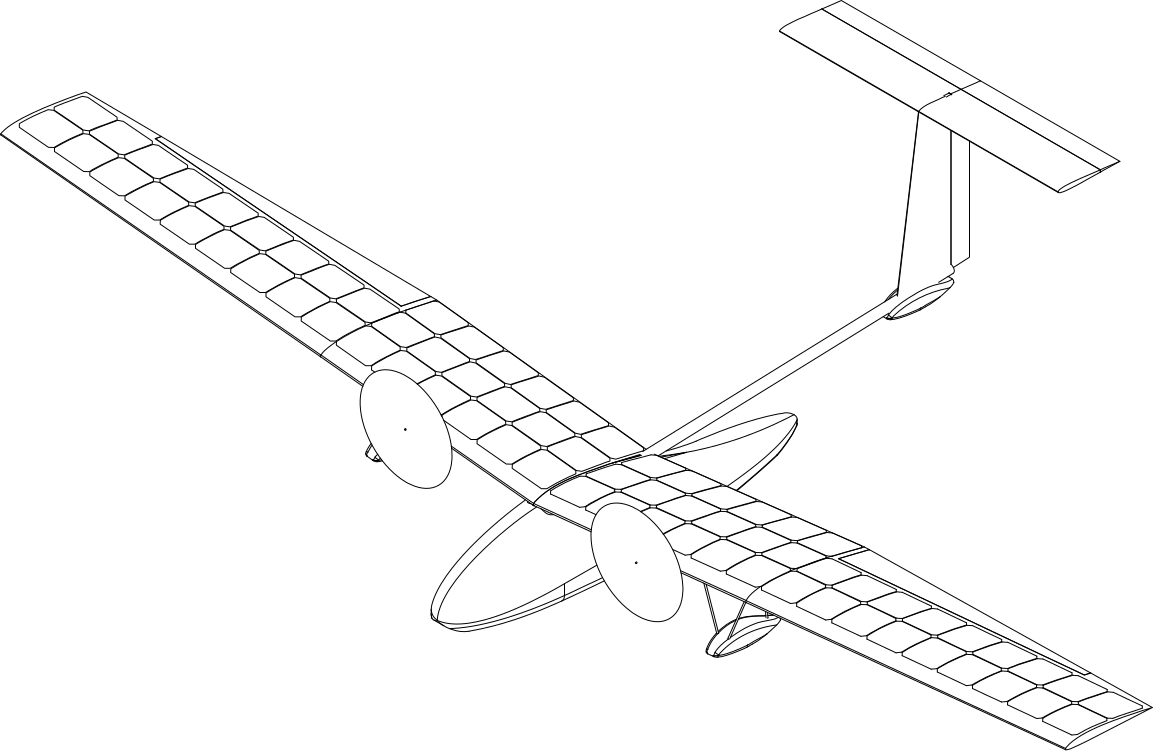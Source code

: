 <?xml version="1.0"?>
<!DOCTYPE ipe SYSTEM "ipe.dtd">
<ipe version="70000" creator="pdftoipe 2020/09/09">
<ipestyle>
<layout paper="612 792" frame="612 792" origin="0 0"/>
<symbol name="bullet"><path matrix="0.04 0 0 0.04 0 0" fill="black">
18 0 0 18 0 0 e</path></symbol>
</ipestyle>
<!-- Page: 2 1 -->
<page>
<path stroke="0.000000 0.000000 0.000000" pen="0.36" join="1" cap="1">
355.8 307.26 m
355.62 309.24 l
</path>
<path stroke="0.000000 0.000000 0.000000" pen="0.36" join="1" cap="1">
354.9 309.54 m
355.08 307.26 l
</path>
<path stroke="0.000000 0.000000 0.000000" pen="0.36" join="1" cap="1">
342.06 299.76 m
347.82 312.84 l
</path>
<path stroke="0.000000 0.000000 0.000000" pen="0.36" join="1" cap="1">
347.22 313.08 m
341.4 299.94 l
</path>
<path stroke="0.000000 0.000000 0.000000" pen="0.36" join="1" cap="1">
338.04 301.68 m
333.54 319.32 l
</path>
<path stroke="0.000000 0.000000 0.000000" pen="0.36" join="1" cap="1">
332.7 319.74 m
337.38 301.5 l
</path>
<path stroke="0.000000 0.000000 0.000000" pen="0.36" join="1" cap="1">
334.08 294.3 m
336.36 293.28 l
</path>
<path stroke="0.000000 0.000000 0.000000" pen="0.36" join="1" cap="1">
337.56 293.1 m
338.7 293.22 l
341.659 293.792 344.407 294.996 347.16 296.16 c
348.12 296.64 l
</path>
<path stroke="0.000000 0.000000 0.000000" pen="0.36" join="1" cap="1">
336.42 293.28 m
336.72 293.16 l
337.02 293.1 l
337.56 293.1 l
</path>
<path stroke="0.000000 0.000000 0.000000" pen="0.36" join="1" cap="1">
357.42 308.4 m
356.94 308.28 l
355.92 308.16 l
355.74 308.16 l
</path>
<path stroke="0.000000 0.000000 0.000000" pen="0.36" join="1" cap="1">
355.02 308.1 m
354.24 308.04 l
351.533 307.974 348.774 307.997 346.14 307.26 c
345.3 307.02 l
</path>
<path stroke="0.000000 0.000000 0.000000" pen="0.36" join="1" cap="1">
344.34 306.72 m
344.04 306.6 l
341.647 305.558 339.975 304.229 338.04 302.58 c
337.92 302.4 l
</path>
<path stroke="0.000000 0.000000 0.000000" pen="0.36" join="1" cap="1">
337.32 301.8 m
337.2 301.68 l
335.883 300.274 334.613 298.5 333.9 296.7 c
333.66 296.04 l
333.6 295.92 l
333.6 295.86 l
333.54 295.62 l
333.54 295.26 l
333.54 295.14 l
333.6 294.78 l
333.78 294.54 l
333.96 294.42 l
334.08 294.3 l
</path>
<path stroke="0.000000 0.000000 0.000000" pen="0.36" join="1" cap="1">
348.12 296.64 m
348.84 297 l
349.56 297.48 l
350.16 297.78 l
</path>
<path stroke="0.000000 0.000000 0.000000" pen="0.36" join="1" cap="1">
360.3 306.6 m
360.3 306.66 l
</path>
<path stroke="0.000000 0.000000 0.000000" pen="0.36" join="1" cap="1">
211.5 365.4 m
213.72 363.84 l
</path>
<path stroke="0.000000 0.000000 0.000000" pen="0.36" join="1" cap="1">
212.94 370.08 m
212.88 369.96 l
212.4 369.3 l
211.98 368.64 l
211.56 367.92 l
211.2 367.14 l
</path>
<path stroke="0.000000 0.000000 0.000000" pen="0.36" join="1" cap="1">
215.04 363.48 m
215.94 363.54 l
216.78 363.72 l
216.96 363.78 l
</path>
<path stroke="0.000000 0.000000 0.000000" pen="0.36" join="1" cap="1">
213.72 363.84 m
213.9 363.72 l
214.2 363.6 l
214.56 363.48 l
215.04 363.48 l
</path>
<path stroke="0.000000 0.000000 0.000000" pen="0.36" join="1" cap="1">
211.2 367.14 m
211.14 367.02 l
211.08 366.9 l
211.02 366.54 l
211.02 366.48 l
211.02 366.18 l
211.063 365.872 211.205 365.601 211.44 365.4 c
211.5 365.4 l
</path>
<path stroke="0.000000 0.000000 0.000000" pen="0.36" join="1" cap="1">
397.26 415.68 m
398.7 414.84 l
</path>
<path stroke="0.000000 0.000000 0.000000" pen="0.36" join="1" cap="1">
399.96 414.6 m
401.04 414.72 l
403.968 415.246 406.729 416.417 409.44 417.6 c
410.46 418.08 l
</path>
<path stroke="0.000000 0.000000 0.000000" pen="0.36" join="1" cap="1">
402.54 425.94 m
402.3 425.76 l
400.755 424.568 399.214 423.042 398.1 421.44 c
397.8 421.02 l
</path>
<path stroke="0.000000 0.000000 0.000000" pen="0.36" join="1" cap="1">
398.7 414.84 m
398.88 414.78 l
399.18 414.66 l
399.42 414.6 l
399.96 414.6 l
</path>
<path stroke="0.000000 0.000000 0.000000" pen="0.36" join="1" cap="1">
410.46 418.08 m
411.12 418.44 l
411.6 418.68 l
411.96 418.92 l
412.2 419.1 l
412.5 419.22 l
</path>
<path stroke="0.000000 0.000000 0.000000" pen="0.36" join="1" cap="1">
422.64 428.04 m
422.7 428.04 l
</path>
<path stroke="0.000000 0.000000 0.000000" pen="0.36" join="1" cap="1">
225.42 375.42 m
225 375.18 l
</path>
<path stroke="0.000000 0.000000 0.000000" pen="0.36" join="1" cap="1">
225.24 374.76 m
225.6 375 l
</path>
<path stroke="0.000000 0.000000 0.000000" pen="0.36" join="1" cap="1">
308.52 327.42 m
308.1 327.18 l
</path>
<path stroke="0.000000 0.000000 0.000000" pen="0.36" join="1" cap="1">
308.34 326.82 m
308.76 327.06 l
</path>
<path stroke="0.000000 0.000000 0.000000" pen="0.36" join="1" cap="1">
268.5 349.74 m
267.96 349.32 l
257.236 341.538 238.402 325.169 234.84 312.18 c
234.66 311.34 l
</path>
<path stroke="0.000000 0.000000 0.000000" pen="0.36" join="1" cap="1">
329.94 370.86 m
329.88 370.86 l
329.82 370.8 l
329.7 370.8 l
329.64 370.74 l
329.58 370.74 l
329.4 370.68 l
329.22 370.56 l
328.86 370.44 l
328.33 370.256 327.949 370.023 327.36 369.9 c
326.94 369.72 l
326.58 369.6 l
325.98 369.42 l
323.939 368.657 321.843 368.063 319.74 367.5 c
319.38 367.38 l
319.14 367.32 l
</path>
<path stroke="0.000000 0.000000 0.000000" pen="0.36" join="1" cap="1">
248.16 302.4 m
248.28 302.46 l
259.447 304.397 269.847 308.098 280.2 312.72 c
281.58 313.32 l
</path>
<path stroke="0.000000 0.000000 0.000000" pen="0.36" join="1" cap="1">
235.5 306.48 m
239.1 304.38 l
</path>
<path stroke="0.000000 0.000000 0.000000" pen="0.36" join="1" cap="1">
234.54 310.38 m
234.54 308.82 l
234.54 308.34 l
234.6 307.92 l
234.66 307.62 l
234.66 307.38 l
</path>
<path stroke="0.000000 0.000000 0.000000" pen="0.36" join="1" cap="1">
318.24 365.64 m
317.88 365.58 l
317.46 365.52 l
316.92 365.46 l
316.56 365.4 l
</path>
<path stroke="0.000000 0.000000 0.000000" pen="0.36" join="1" cap="1">
281.58 313.32 m
282.48 313.74 l
285.275 315.107 288.146 316.319 290.94 317.7 c
296.88 320.58 l
</path>
<path stroke="0.000000 0.000000 0.000000" pen="0.36" join="1" cap="1">
344.58 353.04 m
345.84 354.06 l
350.002 357.56 354.022 361.052 358.02 364.74 c
359.1 365.76 l
</path>
<path stroke="0.000000 0.000000 0.000000" pen="0.36" join="1" cap="1">
359.16 365.82 m
359.34 366 l
361.604 368.798 364.058 371.97 365.58 375.24 c
366.06 376.26 l
</path>
<path stroke="0.000000 0.000000 0.000000" pen="0.36" join="1" cap="1">
366.3 377.16 m
366.3 378.84 l
</path>
<path stroke="0.000000 0.000000 0.000000" pen="0.36" join="1" cap="1">
366.06 376.26 m
366.24 376.68 l
366.3 377.16 l
</path>
<path stroke="0.000000 0.000000 0.000000" pen="0.36" join="1" cap="1">
316.26 365.58 m
399.3 416.94 l
</path>
<path stroke="0.000000 0.000000 0.000000" pen="0.36" join="1" cap="1">
417.24 428.04 m
422.46 431.28 l
</path>
<path stroke="0.000000 0.000000 0.000000" pen="0.36" join="1" cap="1">
402.3 423.84 m
310.68 367.14 l
</path>
<path stroke="0.000000 0.000000 0.000000" pen="0.36" join="1" cap="1">
409.98 489.42 m
406.2 457.08 l
402.24 423.3 l
</path>
<path stroke="0.000000 0.000000 0.000000" pen="0.36" join="1" cap="1">
410.4 489.18 m
411.24 488.7 l
427.207 479.504 443.187 470.292 459.12 461.04 c
460.32 460.38 l
</path>
<path stroke="0.000000 0.000000 0.000000" pen="0.36" join="1" cap="1">
360.06 518.28 m
382.74 505.14 l
409.98 489.42 l
</path>
<path stroke="0.000000 0.000000 0.000000" pen="0.36" join="1" cap="1">
194.76 401.22 m
209.94 390.6 l
</path>
<path stroke="0.000000 0.000000 0.000000" pen="0.36" join="1" cap="1">
241.92 368.28 m
271.2 347.82 l
</path>
<path stroke="0.000000 0.000000 0.000000" pen="0.36" join="1" cap="1">
271.38 347.7 m
271.44 347.7 l
</path>
<path stroke="0.000000 0.000000 0.000000" pen="0.36" join="1" cap="1">
79.56 481.14 m
118.68 453.96 l
194.76 401.22 l
</path>
<path stroke="0.000000 0.000000 0.000000" pen="0.36" join="1" cap="1">
348 312.72 m
372.54 301.44 l
380.1 297.96 l
397.62 289.86 l
419.58 279.78 l
463.02 259.74 l
</path>
<path stroke="0.000000 0.000000 0.000000" pen="0.36" join="1" cap="1">
271.56 347.64 m
292.14 338.22 l
</path>
<path stroke="0.000000 0.000000 0.000000" pen="0.36" join="1" cap="1">
324.48 323.46 m
348 312.72 l
</path>
<path stroke="0.000000 0.000000 0.000000" pen="0.36" join="1" cap="1">
271.38 347.7 m
271.44 347.64 l
271.5 347.64 l
</path>
<path stroke="0.000000 0.000000 0.000000" pen="0.36" join="1" cap="1">
336.72 294.78 m
336.84 295.02 l
337.957 296.801 339.626 298.173 341.28 299.46 c
341.52 299.64 l
</path>
<path stroke="0.000000 0.000000 0.000000" pen="0.36" join="1" cap="1">
342.3 300.18 m
342.42 300.3 l
342.96 300.66 l
344.748 301.929 347.366 303.612 349.38 304.44 c
350.7 304.98 l
351.96 305.46 l
354.151 306.113 356.17 306.272 358.26 306.84 c
359.04 307.2 l
359.52 307.44 l
</path>
<path stroke="0.000000 0.000000 0.000000" pen="0.36" join="1" cap="1">
334.08 294.36 m
334.08 294.36 l
</path>
<path stroke="0.000000 0.000000 0.000000" pen="0.36" join="1" cap="1">
334.14 295.98 m
334.38 296.58 l
335.098 298.398 336.267 299.991 337.56 301.44 c
337.68 301.56 l
</path>
<path stroke="0.000000 0.000000 0.000000" pen="0.36" join="1" cap="1">
338.04 301.92 m
338.16 302.04 l
339.765 303.638 341.559 305.092 343.62 306.06 c
344.22 306.36 l
</path>
<path stroke="0.000000 0.000000 0.000000" pen="0.36" join="1" cap="1">
345.18 306.72 m
346.14 307.08 l
348.652 307.837 351.85 307.957 354.48 307.92 c
355.02 307.98 l
</path>
<path stroke="0.000000 0.000000 0.000000" pen="0.36" join="1" cap="1">
355.74 308.04 m
355.8 308.04 l
357.06 308.16 l
357.78 308.22 l
</path>
<path stroke="0.000000 0.000000 0.000000" pen="0.36" join="1" cap="1">
336.36 293.28 m
336.24 293.34 l
336.12 293.46 l
336.06 293.46 l
</path>
<path stroke="0.000000 0.000000 0.000000" pen="0.36" join="1" cap="1">
348.48 297.48 m
348.48 297.24 l
348.36 296.88 l
348.24 296.7 l
348.12 296.64 l
</path>
<path stroke="0.000000 0.000000 0.000000" pen="0.36" join="1" cap="1">
338.1 293.76 m
337.98 293.4 l
337.8 293.16 l
337.56 293.1 l
</path>
<path stroke="0.000000 0.000000 0.000000" pen="0.36" join="1" cap="1">
334.14 295.98 m
333.84 296.04 l
333.66 296.04 l
333.66 295.98 l
</path>
<path stroke="0.000000 0.000000 0.000000" pen="0.36" join="1" cap="1">
333.54 295.26 m
333.54 295.14 l
333.66 294.96 l
333.84 294.78 l
333.9 294.66 l
334.02 294.54 l
333.9 294.6 l
333.84 294.66 l
333.72 294.72 l
333.66 294.84 l
333.54 295.02 l
333.54 295.14 l
</path>
<path stroke="0.000000 0.000000 0.000000" pen="0.36" join="1" cap="1">
216.24 364.74 m
216.18 364.68 l
215.64 364.08 l
</path>
<path stroke="0.000000 0.000000 0.000000" pen="0.36" join="1" cap="1">
214.32 365.1 m
214.5 365.28 l
214.62 365.46 l
214.8 365.7 l
215.04 365.88 l
215.22 366.12 l
215.28 366.12 l
</path>
<path stroke="0.000000 0.000000 0.000000" pen="0.36" join="1" cap="1">
211.5 365.4 m
211.5 365.34 l
</path>
<path stroke="0.000000 0.000000 0.000000" pen="0.36" join="1" cap="1">
211.74 366.9 m
212.1 367.5 l
212.46 368.16 l
212.88 368.88 l
213 369.06 l
213.18 369.24 l
213.3 369.42 l
</path>
<path stroke="0.000000 0.000000 0.000000" pen="0.36" join="1" cap="1">
213.72 363.84 m
213.66 363.84 l
213.54 363.96 l
</path>
<path stroke="0.000000 0.000000 0.000000" pen="0.36" join="1" cap="1">
215.58 363.96 m
216.24 364.02 l
216.72 364.14 l
</path>
<path stroke="0.000000 0.000000 0.000000" pen="0.36" join="1" cap="1">
211.74 366.9 m
211.44 367.02 l
211.26 367.14 l
211.2 367.14 l
</path>
<path stroke="0.000000 0.000000 0.000000" pen="0.36" join="1" cap="1">
215.58 363.96 m
215.46 363.66 l
215.16 363.48 l
215.04 363.48 l
</path>
<path stroke="0.000000 0.000000 0.000000" pen="0.36" join="1" cap="1">
211.02 366.54 m
211.08 366.24 l
211.14 366.06 l
211.32 365.76 l
211.44 365.64 l
211.5 365.52 l
211.2 365.82 l
211.02 366.18 l
211.02 366.48 l
</path>
<path stroke="0.000000 0.000000 0.000000" pen="0.36" join="1" cap="1">
399.06 421.8 m
399.24 421.98 l
400.148 423.21 401.241 424.241 402.42 425.22 c
402.48 425.28 l
</path>
<path stroke="0.000000 0.000000 0.000000" pen="0.36" join="1" cap="1">
420.6 430.08 m
420.66 430.14 l
</path>
<path stroke="0.000000 0.000000 0.000000" pen="0.36" join="1" cap="1">
398.64 414.9 m
398.52 414.96 l
398.52 415.02 l
398.46 415.02 l
</path>
<path stroke="0.000000 0.000000 0.000000" pen="0.36" join="1" cap="1">
410.82 418.8 m
410.82 418.56 l
410.76 418.38 l
410.64 418.2 l
410.52 418.08 l
410.46 418.08 l
</path>
<path stroke="0.000000 0.000000 0.000000" pen="0.36" join="1" cap="1">
400.56 415.2 m
400.38 414.84 l
400.14 414.66 l
399.96 414.6 l
</path>
<path stroke="0.000000 0.000000 0.000000" pen="0.36" join="1" cap="1">
318.48 364.56 m
321.48 365.4 l
326.4 366.84 l
</path>
<path stroke="0.000000 0.000000 0.000000" pen="0.36" join="1" cap="1">
274.2 346.44 m
274.32 346.32 l
275.571 345.143 276.482 344.146 278.34 344.4 c
278.64 344.4 l
</path>
<path stroke="0.000000 0.000000 0.000000" pen="0.36" join="1" cap="1">
318.18 365.64 m
320.52 365.94 l
326.4 366.84 l
</path>
<path stroke="0.000000 0.000000 0.000000" pen="0.36" join="1" cap="1">
270.48 348.3 m
270.42 348.36 l
269.82 348.48 l
269.46 348.66 l
269.28 348.78 l
269.22 348.96 l
269.22 349.08 l
269.28 349.2 l
</path>
<path stroke="0.000000 0.000000 0.000000" pen="0.36" join="1" cap="1">
282.54 315.3 m
282.48 314.76 l
282.36 314.22 l
282.12 313.86 l
281.88 313.56 l
281.58 313.38 l
</path>
<path stroke="0.000000 0.000000 0.000000" pen="0.36" join="1" cap="1">
234.54 308.82 m
234.54 308.46 l
234.66 307.74 l
234.84 307.08 l
</path>
<path stroke="0.000000 0.000000 0.000000" pen="0.36" join="1" cap="1">
326.4 366.84 m
317.64 365.16 l
317.34 365.1 l
</path>
<path stroke="0.000000 0.000000 0.000000" pen="0.36" join="1" cap="1">
296.22 321.72 m
293.46 320.4 l
290.58 319.08 l
287.82 317.76 l
285.18 316.5 l
282.54 315.3 l
</path>
<path stroke="0.000000 0.000000 0.000000" pen="0.36" join="1" cap="1">
359.04 365.94 m
358.08 365.04 l
354.015 361.271 349.932 357.708 345.66 354.18 c
344.4 353.16 l
</path>
<path stroke="0.000000 0.000000 0.000000" pen="0.36" join="1" cap="1">
366.06 376.26 m
366.12 376.26 l
366.12 376.5 l
</path>
<path stroke="0.000000 0.000000 0.000000" pen="0.36" join="1" cap="1">
366.3 377.16 m
366.24 376.8 l
366.12 376.5 l
</path>
<path stroke="0.000000 0.000000 0.000000" pen="0.36" join="1" cap="1">
402.42 423.06 m
410.1 489.48 l
</path>
<path stroke="0.000000 0.000000 0.000000" pen="0.36" join="1" cap="1">
425.28 497.52 m
421.62 495.9 l
</path>
<path stroke="0.000000 0.000000 0.000000" pen="0.36" join="1" cap="1">
419.58 495 m
418.32 494.46 l
415.62 492.999 412.269 492.146 410.16 489.78 c
410.1 489.54 l
410.16 489.54 l
</path>
<path stroke="0.000000 0.000000 0.000000" pen="0.36" join="1" cap="1">
309.72 366.06 m
308.76 365.76 l
304.38 364.44 l
300 363.06 l
</path>
<path stroke="0.000000 0.000000 0.000000" pen="0.36" join="1" cap="1">
271.44 348.42 m
241.8 369.06 l
</path>
<path stroke="0.000000 0.000000 0.000000" pen="0.36" join="1" cap="1">
210.18 391.2 m
194.88 401.88 l
</path>
<path stroke="0.000000 0.000000 0.000000" pen="0.36" join="1" cap="1">
239.04 378.36 m
248.88 371.46 l
</path>
<path stroke="0.000000 0.000000 0.000000" pen="0.36" join="1" cap="1">
238.44 380.22 m
238.44 379.68 l
</path>
<path stroke="0.000000 0.000000 0.000000" pen="0.36" join="1" cap="1">
238.08 380.34 m
238.2 380.34 l
</path>
<path stroke="0.000000 0.000000 0.000000" pen="0.36" join="1" cap="1">
236.28 394.62 m
233.76 393.48 l
231.18 392.22 l
229.62 391.32 l
</path>
<path stroke="0.000000 0.000000 0.000000" pen="0.36" join="1" cap="1">
213.06 396.54 m
214.26 395.7 l
</path>
<path stroke="0.000000 0.000000 0.000000" pen="0.36" join="1" cap="1">
229.44 391.5 m
230.82 392.22 l
233.46 393.54 l
236.04 394.74 l
</path>
<path stroke="0.000000 0.000000 0.000000" pen="0.36" join="1" cap="1">
194.76 401.22 m
194.64 401.34 l
194.64 401.46 l
194.7 401.64 l
194.82 401.88 l
</path>
<path stroke="0.000000 0.000000 0.000000" pen="0.36" join="1" cap="1">
348 312.72 m
347.88 312.84 l
347.82 312.96 l
347.82 313.02 l
347.88 313.26 l
347.94 313.5 l
</path>
<path stroke="0.000000 0.000000 0.000000" pen="0.36" join="1" cap="1">
271.44 348.42 m
292.2 338.94 l
</path>
<path stroke="0.000000 0.000000 0.000000" pen="0.36" join="1" cap="1">
324.3 324.24 m
347.94 313.5 l
</path>
<path stroke="0.000000 0.000000 0.000000" pen="0.36" join="1" cap="1">
310.26 365.76 m
309.24 365.46 l
300 363.06 l
</path>
<path stroke="0.000000 0.000000 0.000000" pen="0.36" join="1" cap="1">
313.26 346.98 m
310.68 345.9 l
309.9 345.54 l
</path>
<path stroke="0.000000 0.000000 0.000000" pen="0.36" join="1" cap="1">
293.88 344.4 m
290.16 346.08 l
</path>
<path stroke="0.000000 0.000000 0.000000" pen="0.36" join="1" cap="1">
325.86 341.28 m
323.34 340.14 l
320.76 338.94 l
319.02 338.04 l
318.06 337.5 l
</path>
<path stroke="0.000000 0.000000 0.000000" pen="0.36" join="1" cap="1">
310.08 345.42 m
310.74 345.72 l
313.44 346.86 l
</path>
<path stroke="0.000000 0.000000 0.000000" pen="0.36" join="1" cap="1">
318.12 337.32 m
319.02 337.8 l
320.76 338.76 l
323.4 340.02 l
326.1 341.16 l
</path>
<path stroke="0.000000 0.000000 0.000000" pen="0.36" join="1" cap="1">
325.98 329.82 m
321.48 331.86 l
</path>
<path stroke="0.000000 0.000000 0.000000" pen="0.36" join="1" cap="1">
355.8 307.26 m
355.8 307.2 l
355.68 307.14 l
</path>
<path stroke="0.000000 0.000000 0.000000" pen="0.36" join="1" cap="1">
341.76 299.52 m
341.7 299.58 l
341.58 299.58 l
341.4 299.76 l
341.34 299.88 l
341.4 299.94 l
</path>
<path stroke="0.000000 0.000000 0.000000" pen="0.36" join="1" cap="1">
337.92 301.62 m
337.8 301.56 l
337.68 301.56 l
337.56 301.5 l
337.38 301.5 l
</path>
<path stroke="0.000000 0.000000 0.000000" pen="0.36" join="1" cap="1">
338.04 301.68 m
337.92 301.62 l
</path>
<path stroke="0.000000 0.000000 0.000000" pen="0.36" join="1" cap="1">
360.3 306.48 m
359.94 305.88 l
359.52 305.34 l
358.98 304.74 l
358.38 304.62 l
350.931 303.591 343.731 300.117 338.58 294.6 c
338.1 293.94 l
</path>
<path stroke="0.000000 0.000000 0.000000" pen="0.36" join="1" cap="1">
336.72 294.78 m
337.02 294.6 l
337.38 294.3 l
337.8 294.12 l
338.1 293.94 l
</path>
<path stroke="0.000000 0.000000 0.000000" pen="0.36" join="1" cap="1">
360.18 307.14 m
360.24 306.84 l
360.3 306.48 l
</path>
<path stroke="0.000000 0.000000 0.000000" pen="0.36" join="1" cap="1">
334.08 294.36 m
334.02 294.48 l
334.02 294.54 l
333.96 294.66 l
333.84 295.02 l
333.84 295.2 l
333.9 295.44 l
333.96 295.68 l
334.02 295.74 l
334.08 295.86 l
334.14 295.98 l
</path>
<path stroke="0.000000 0.000000 0.000000" pen="0.36" join="1" cap="1">
336 293.64 m
336.12 293.7 l
336.3 293.88 l
336.36 294.06 l
336.48 294.24 l
336.6 294.48 l
336.66 294.66 l
336.72 294.78 l
</path>
<path stroke="0.000000 0.000000 0.000000" pen="0.36" join="1" cap="1">
336.06 293.46 m
336.06 293.58 l
336 293.64 l
</path>
<path stroke="0.000000 0.000000 0.000000" pen="0.36" join="1" cap="1">
336.42 293.28 m
336.36 293.28 l
</path>
<path stroke="0.000000 0.000000 0.000000" pen="0.36" join="1" cap="1">
338.1 293.76 m
338.1 293.94 l
</path>
<path stroke="0.000000 0.000000 0.000000" pen="0.36" join="1" cap="1">
355.44 301.5 m
357.84 303.66 l
358.98 304.74 l
</path>
<path stroke="0.000000 0.000000 0.000000" pen="0.36" join="1" cap="1">
348.48 297.48 m
349.08 297.78 l
350.665 298.925 352.883 299.88 354.6 300.96 c
355.44 301.5 l
</path>
<path stroke="0.000000 0.000000 0.000000" pen="0.36" join="1" cap="1">
338.1 293.76 m
338.76 293.82 l
341.664 294.357 344.348 295.592 347.04 296.76 c
348.48 297.48 l
</path>
<path stroke="0.000000 0.000000 0.000000" pen="0.36" join="1" cap="1">
338.1 293.94 m
337.74 293.76 l
337.221 293.54 336.654 293.652 336.12 293.7 c
336 293.64 l
336.12 293.58 l
336.682 293.499 337.329 293.424 337.86 293.7 c
338.1 293.76 l
</path>
<path stroke="0.000000 0.000000 0.000000" pen="0.36" join="1" cap="1">
357.48 308.4 m
357.42 308.34 l
</path>
<path stroke="0.000000 0.000000 0.000000" pen="0.36" join="1" cap="1">
355.44 301.5 m
354.66 300.84 l
353.82 300.24 l
352.98 299.58 l
352.14 298.98 l
351.24 298.44 l
350.28 297.9 l
350.16 297.78 l
</path>
<path stroke="0.000000 0.000000 0.000000" pen="0.36" join="1" cap="1">
360.3 306.48 m
360.3 306.6 l
</path>
<path stroke="0.000000 0.000000 0.000000" pen="0.36" join="1" cap="1">
214.32 365.1 m
214.62 364.8 l
214.98 364.56 l
215.34 364.26 l
215.64 364.08 l
</path>
<path stroke="0.000000 0.000000 0.000000" pen="0.36" join="1" cap="1">
211.5 365.34 m
211.5 365.52 l
211.44 365.7 l
211.276 366.004 211.401 366.564 211.68 366.78 c
211.74 366.9 l
</path>
<path stroke="0.000000 0.000000 0.000000" pen="0.36" join="1" cap="1">
213.48 364.14 m
213.6 364.14 l
213.72 364.2 l
213.96 364.44 l
214.2 364.8 l
214.26 364.98 l
214.32 365.1 l
</path>
<path stroke="0.000000 0.000000 0.000000" pen="0.36" join="1" cap="1">
213.54 363.96 m
213.48 364.08 l
213.48 364.14 l
</path>
<path stroke="0.000000 0.000000 0.000000" pen="0.36" join="1" cap="1">
215.58 363.96 m
215.64 364.08 l
215.22 363.96 l
214.74 363.9 l
214.38 363.96 l
214.08 364.02 l
213.72 364.08 l
213.6 364.14 l
213.48 364.14 l
213.6 364.08 l
214.13 363.752 214.804 363.781 215.4 363.9 c
215.58 363.96 l
</path>
<path stroke="0.000000 0.000000 0.000000" pen="0.36" join="1" cap="1">
422.64 427.98 m
422.34 427.32 l
421.86 426.72 l
421.38 426.18 l
420.78 425.94 l
413.452 424.614 406.471 421.065 401.04 415.98 c
400.56 415.32 l
</path>
<path stroke="0.000000 0.000000 0.000000" pen="0.36" join="1" cap="1">
399.18 416.28 m
399.48 416.04 l
399.84 415.74 l
400.2 415.5 l
400.56 415.32 l
</path>
<path stroke="0.000000 0.000000 0.000000" pen="0.36" join="1" cap="1">
399.18 416.28 m
399.3 416.46 l
399.48 416.64 l
400.76 418.441 402.829 419.881 404.58 421.2 c
405.18 421.56 l
405.66 421.92 l
406.8 422.64 l
408.553 423.695 410.265 424.846 412.14 425.64 c
413.46 426.24 l
414.72 426.72 l
416.458 427.34 418.165 427.515 419.88 428.1 c
420.72 428.4 l
421.44 428.76 l
422.22 429.24 l
422.4 429 l
422.46 428.88 l
422.52 428.82 l
422.58 428.7 l
422.64 428.34 l
422.64 427.98 l
</path>
<path stroke="0.000000 0.000000 0.000000" pen="0.36" join="1" cap="1">
421.14 429.9 m
420.66 430.14 l
</path>
<path stroke="0.000000 0.000000 0.000000" pen="0.36" join="1" cap="1">
421.8 429.48 m
421.14 429.9 l
</path>
<path stroke="0.000000 0.000000 0.000000" pen="0.36" join="1" cap="1">
421.8 429.48 m
422.22 429.24 l
</path>
<path stroke="0.000000 0.000000 0.000000" pen="0.36" join="1" cap="1">
398.4 415.2 m
398.52 415.26 l
398.838 415.565 398.983 415.709 399.12 416.16 c
399.18 416.28 l
</path>
<path stroke="0.000000 0.000000 0.000000" pen="0.36" join="1" cap="1">
398.46 415.02 m
398.46 415.14 l
398.4 415.2 l
</path>
<path stroke="0.000000 0.000000 0.000000" pen="0.36" join="1" cap="1">
398.7 414.84 m
398.64 414.9 l
</path>
<path stroke="0.000000 0.000000 0.000000" pen="0.36" join="1" cap="1">
400.56 415.2 m
400.56 415.32 l
</path>
<path stroke="0.000000 0.000000 0.000000" pen="0.36" join="1" cap="1">
417.72 422.82 m
418.98 423.9 l
421.38 426.18 l
</path>
<path stroke="0.000000 0.000000 0.000000" pen="0.36" join="1" cap="1">
410.82 418.8 m
411.42 419.1 l
413.193 420.29 415.061 421.131 416.88 422.28 c
417.72 422.82 l
</path>
<path stroke="0.000000 0.000000 0.000000" pen="0.36" join="1" cap="1">
400.56 415.2 m
401.16 415.26 l
404.07 415.653 406.675 417.002 409.38 418.08 c
410.82 418.8 l
</path>
<path stroke="0.000000 0.000000 0.000000" pen="0.36" join="1" cap="1">
400.56 415.32 m
400.14 415.2 l
399.382 414.913 399.173 415.181 398.52 415.2 c
398.4 415.2 l
</path>
<path stroke="0.000000 0.000000 0.000000" pen="0.36" join="1" cap="1">
420.66 430.14 m
420.6 430.14 l
</path>
<path stroke="0.000000 0.000000 0.000000" pen="0.36" join="1" cap="1">
398.4 415.2 m
398.52 415.14 l
399.242 414.841 399.657 414.981 400.32 415.08 c
400.56 415.2 l
</path>
<path stroke="0.000000 0.000000 0.000000" pen="0.36" join="1" cap="1">
417.72 422.82 m
416.94 422.16 l
414.42 420.36 l
413.52 419.82 l
412.56 419.28 l
412.5 419.22 l
</path>
<path stroke="0.000000 0.000000 0.000000" pen="0.36" join="1" cap="1">
422.64 427.98 m
422.64 428.04 l
</path>
<path stroke="0.000000 0.000000 0.000000" pen="0.36" join="1" cap="1">
225.12 375.18 m
225 375.18 l
224.94 375.12 l
224.94 375 l
225 374.94 l
225.06 374.82 l
225.12 374.82 l
225.18 374.76 l
225.24 374.76 l
225.24 375.06 l
225.12 375.18 l
</path>
<path stroke="0.000000 0.000000 0.000000" pen="0.36" join="1" cap="1">
308.22 326.82 m
308.28 326.76 l
308.4 326.88 l
308.34 327 l
308.34 327.06 l
308.22 327.18 l
308.1 327.18 l
308.1 327.12 l
308.04 327.06 l
308.1 327 l
308.1 326.94 l
308.22 326.82 l
</path>
<path stroke="0.000000 0.000000 0.000000" pen="0.36" join="1" cap="1">
308.64 308.1 m
309.42 307.68 l
310.14 307.32 l
310.92 306.96 l
319.194 303.589 324.832 308.261 325.14 316.8 c
325.2 317.7 l
325.14 318.6 l
324.737 328.492 318.318 339.804 310.14 345.36 c
309.42 345.9 l
307.08 347.16 l
299.105 350.829 292.949 347.25 292.14 338.52 c
292.08 337.68 l
292.08 336.78 l
292.145 326.842 298.442 315.473 306.36 309.6 c
307.08 309.06 l
308.64 308.1 l
</path>
<path stroke="0.000000 0.000000 0.000000" pen="0.36" join="1" cap="1">
225.48 394.32 m
224.76 394.74 l
223.2 395.46 l
214.931 398.85 209.276 394.186 208.98 385.62 c
208.98 383.88 l
209.371 373.997 215.854 362.655 223.98 357.06 c
224.76 356.58 l
225.48 356.1 l
226.26 355.68 l
227.04 355.32 l
234.909 351.554 241.329 355.269 241.98 363.96 c
242.04 364.8 l
242.04 365.64 l
242.116 375.447 235.64 387.033 227.82 392.82 c
227.04 393.36 l
225.48 394.32 l
</path>
<path stroke="0.000000 0.000000 0.000000" pen="0.36" join="1" cap="1">
326.4 366.84 m
328.92 367.32 l
340.341 369.649 351.423 373.543 361.86 378.72 c
365.16 380.4 l
</path>
<path stroke="0.000000 0.000000 0.000000" pen="0.36" join="1" cap="1">
366.12 378.24 m
366.24 378.48 l
366.433 379.143 366.03 379.822 365.46 380.16 c
365.16 380.4 l
</path>
<path stroke="0.000000 0.000000 0.000000" pen="0.36" join="1" cap="1">
341.1 354.6 m
342.36 355.5 l
350.198 361.059 360.321 368.606 365.4 376.92 c
366.12 378.24 l
</path>
<path stroke="0.000000 0.000000 0.000000" pen="0.36" join="1" cap="1">
294.18 326.22 m
282.54 319.56 l
279.96 318.06 l
269.863 312.416 249.832 301.96 237.9 305.88 c
236.76 306.3 l
</path>
<path stroke="0.000000 0.000000 0.000000" pen="0.36" join="1" cap="1">
272.52 347.16 m
271.38 346.44 l
260.777 339.462 238.742 320.792 236.82 307.38 c
236.76 306.3 l
</path>
<path stroke="0.000000 0.000000 0.000000" pen="0.36" join="1" cap="1">
234.66 311.34 m
234.6 310.8 l
234.453 309.391 234.989 307.917 236.04 306.96 c
236.76 306.3 l
</path>
<path stroke="0.000000 0.000000 0.000000" pen="0.36" join="1" cap="1">
329.94 370.86 m
331.38 371.52 l
340.489 375.3 349.41 378.616 359.1 380.58 c
361.38 380.94 l
361.86 381.06 l
362.916 381.1 363.769 381.038 364.74 380.58 c
365.16 380.4 l
</path>
<path stroke="0.000000 0.000000 0.000000" pen="0.36" join="1" cap="1">
282.54 315.3 m
280.68 314.46 l
269.479 309.451 254.521 304.048 242.16 303.42 c
241.2 303.36 l
240.06 303.84 l
239.799 304.019 236.783 305.658 236.82 306.24 c
236.76 306.3 l
</path>
<path stroke="0.000000 0.000000 0.000000" pen="0.36" join="1" cap="1">
282.54 315.3 m
282.54 319.56 l
</path>
<path stroke="0.000000 0.000000 0.000000" pen="0.36" join="1" cap="1">
241.2 303.36 m
242.22 303 l
244.04 302.37 246.016 302.12 247.92 302.4 c
248.16 302.4 l
</path>
<path stroke="0.000000 0.000000 0.000000" pen="0.36" join="1" cap="1">
234.84 307.08 m
234.66 307.32 l
234.66 307.38 l
</path>
<path stroke="0.000000 0.000000 0.000000" pen="0.36" join="1" cap="1">
234.84 307.08 m
235.08 306.72 l
235.5 306.48 l
235.92 306.3 l
236.22 306.18 l
236.4 306.12 l
236.58 306.12 l
236.7 306.18 l
236.76 306.18 l
236.76 306.3 l
</path>
<path stroke="0.000000 0.000000 0.000000" pen="0.36" join="1" cap="1">
366.12 376.5 m
365.34 374.88 l
364.44 373.2 l
363.3 371.52 l
362.04 369.72 l
360.66 367.86 l
359.04 365.94 l
</path>
<path stroke="0.000000 0.000000 0.000000" pen="0.36" join="1" cap="1">
366.12 376.5 m
366.12 378.24 l
</path>
<path stroke="0.000000 0.000000 0.000000" pen="0.36" join="1" cap="1">
359.1 365.76 m
359.16 365.82 l
359.16 365.88 l
359.04 365.94 l
</path>
<path stroke="0.000000 0.000000 0.000000" pen="0.36" join="1" cap="1">
422.46 431.28 m
422.52 431.28 l
422.64 431.46 l
423.305 432.147 422.422 433.963 421.74 434.46 c
421.68 434.52 l
</path>
<path stroke="0.000000 0.000000 0.000000" pen="0.36" join="1" cap="1">
420 494.76 m
420.06 494.76 l
421.68 495.78 l
</path>
<path stroke="0.000000 0.000000 0.000000" pen="0.36" join="1" cap="1">
421.68 495.78 m
421.74 495.78 l
</path>
<path stroke="0.000000 0.000000 0.000000" pen="0.36" join="1" cap="1">
421.68 434.52 m
421.68 440.7 l
421.68 453.74 421.68 466.78 421.68 479.82 c
421.68 482.7 l
</path>
<path stroke="0.000000 0.000000 0.000000" pen="0.36" join="1" cap="1">
421.68 495.54 m
421.68 495.78 l
</path>
<path stroke="0.000000 0.000000 0.000000" pen="0.36" join="1" cap="1">
420.96 496.2 m
419.1 495.24 l
</path>
<path stroke="0.000000 0.000000 0.000000" pen="0.36" join="1" cap="1">
420.96 496.2 m
421.02 496.2 l
</path>
<path stroke="0.000000 0.000000 0.000000" pen="0.36" join="1" cap="1">
421.68 495.78 m
420.96 496.2 l
</path>
<path stroke="0.000000 0.000000 0.000000" pen="0.36" join="1" cap="1">
421.68 495.78 m
420.96 496.2 l
</path>
<path stroke="0.000000 0.000000 0.000000" pen="0.36" join="1" cap="1">
421.98 495.66 m
421.68 495.78 l
</path>
<path stroke="0.000000 0.000000 0.000000" pen="0.36" join="1" cap="1">
428.34 478.86 m
428.34 437.1 l
422.52 433.38 l
</path>
<path stroke="0.000000 0.000000 0.000000" pen="0.36" join="1" cap="1">
421.68 434.52 m
421.68 440.7 l
421.68 453.74 421.68 466.78 421.68 479.82 c
421.68 482.7 l
</path>
<path stroke="0.000000 0.000000 0.000000" pen="0.36" join="1" cap="1">
421.68 495.54 m
421.68 495.78 l
420.96 496.2 l
421.26 496.08 l
</path>
<path stroke="0.000000 0.000000 0.000000" pen="0.36" join="1" cap="1">
460.2 460.62 m
460.26 460.68 l
460.26 460.8 l
460.44 461.04 l
460.68 461.34 l
460.98 461.58 l
461.64 462.06 l
462.3 462.48 l
463.02 462.9 l
465 463.92 l
467.04 464.88 l
469.02 465.78 l
471 466.62 l
475.44 468.54 l
</path>
<path stroke="0.000000 0.000000 0.000000" pen="0.36" join="1" cap="1">
410.1 489.54 m
460.2 460.62 l
</path>
<path stroke="0.000000 0.000000 0.000000" pen="0.36" join="1" cap="1">
425.28 497.52 m
475.44 468.54 l
</path>
<path stroke="0.000000 0.000000 0.000000" pen="0.36" join="1" cap="1">
475.44 467.7 m
471.06 465.3 l
467.46 463.26 l
465 462 l
463.44 461.22 l
462.36 460.74 l
461.58 460.5 l
461.1 460.32 l
460.44 460.32 l
460.32 460.38 l
460.2 460.5 l
460.2 460.62 l
</path>
<path stroke="0.000000 0.000000 0.000000" pen="0.36" join="1" cap="1">
475.44 468.54 m
475.44 467.7 l
</path>
<path stroke="0.000000 0.000000 0.000000" pen="0.36" join="1" cap="1">
410.1 489.54 m
359.94 518.52 l
360 518.58 l
360 518.7 l
360.18 518.88 l
360.42 519.18 l
360.72 519.42 l
361.38 519.96 l
362.04 520.38 l
362.76 520.8 l
364.74 521.82 l
366.72 522.78 l
368.76 523.62 l
370.74 524.52 l
375.18 526.44 l
</path>
<path stroke="0.000000 0.000000 0.000000" pen="0.36" join="1" cap="1">
425.28 497.52 m
375.18 526.44 l
</path>
<path stroke="0.000000 0.000000 0.000000" pen="0.36" join="1" cap="1">
360.06 518.28 m
359.94 518.4 l
359.94 518.52 l
</path>
<path stroke="0.000000 0.000000 0.000000" pen="0.36" join="1" cap="1">
425.28 497.52 m
375.18 526.44 l
</path>
<path stroke="0.000000 0.000000 0.000000" pen="0.36" join="1" cap="1">
425.28 497.52 m
475.44 468.54 l
475.44 467.7 l
</path>
<path stroke="0.000000 0.000000 0.000000" pen="0.36" join="1" cap="1">
482.46 471.6 m
432.3 500.58 l
</path>
<path stroke="0.000000 0.000000 0.000000" pen="0.36" join="1" cap="1">
475.44 468.54 m
476.7 469.14 l
482.46 471.6 l
</path>
<path stroke="0.000000 0.000000 0.000000" pen="0.36" join="1" cap="1">
432.3 500.58 m
425.28 497.52 l
</path>
<path stroke="0.000000 0.000000 0.000000" pen="0.36" join="1" cap="1">
482.46 471.6 m
476.76 468.48 l
475.44 467.7 l
</path>
<path stroke="0.000000 0.000000 0.000000" pen="0.36" join="1" cap="1">
375.18 526.44 m
376.44 526.98 l
382.2 529.5 l
432.3 500.58 l
</path>
<path stroke="0.000000 0.000000 0.000000" pen="0.36" join="1" cap="1">
225.42 417 m
235.86 409.56 l
237.84 409.2 l
242.88 410.88 l
247.92 412.5 l
247.86 413.52 l
237.42 420.96 l
235.56 421.32 l
</path>
<path stroke="0.000000 0.000000 0.000000" pen="0.36" join="1" cap="1">
235.5 421.32 m
236.52 421.68 l
311.94 367.92 l
</path>
<path stroke="0.000000 0.000000 0.000000" pen="0.36" join="1" cap="1">
300 363.06 m
298.62 362.64 l
289.276 359.224 278.649 356.408 271.68 348.84 c
271.44 348.42 l
</path>
<path stroke="0.000000 0.000000 0.000000" pen="0.36" join="1" cap="1">
194.82 401.88 m
195.12 402.24 l
196.387 403.976 198.337 405.216 200.04 406.5 c
200.46 406.74 l
200.4 405.42 l
210.9 398.04 l
212.94 398.04 l
214.68 399.18 l
216.42 400.2 l
218.16 401.1 l
220.8 402.42 l
223.38 403.62 l
223.38 404.76 l
212.94 412.14 l
211.02 412.38 l
</path>
<path stroke="0.000000 0.000000 0.000000" pen="0.36" join="1" cap="1">
211.02 412.44 m
213.12 413.34 l
</path>
<path stroke="0.000000 0.000000 0.000000" pen="0.36" join="1" cap="1">
213.12 413.28 m
213.12 412.2 l
223.56 404.88 l
225.54 404.58 l
228.12 405.6 l
230.64 406.56 l
232.38 407.22 l
234.06 407.88 l
235.74 408.48 l
235.68 409.5 l
225.24 416.94 l
223.38 417.3 l
</path>
<path stroke="0.000000 0.000000 0.000000" pen="0.36" join="1" cap="1">
223.32 417.3 m
225.42 418.02 l
</path>
<path stroke="0.000000 0.000000 0.000000" pen="0.36" join="1" cap="1">
225.42 417.96 m
225.42 417 l
</path>
<path stroke="0.000000 0.000000 0.000000" pen="0.36" join="1" cap="1">
250.74 399.06 m
261.18 391.68 l
263.1 391.26 l
265.62 392.1 l
268.14 392.88 l
273.12 394.5 l
273.12 395.46 l
262.68 402.96 l
260.7 403.32 l
255.72 401.76 l
250.68 400.08 l
250.74 399.06 l
</path>
<path stroke="0.000000 0.000000 0.000000" pen="0.36" join="1" cap="1">
276 381.18 m
286.44 373.74 l
288.36 373.32 l
290.88 374.16 l
293.4 374.94 l
298.38 376.44 l
298.38 377.46 l
287.94 384.9 l
285.96 385.32 l
280.98 383.76 l
278.46 382.98 l
275.94 382.14 l
276 381.18 l
</path>
<path stroke="0.000000 0.000000 0.000000" pen="0.36" join="1" cap="1">
225.78 403.32 m
236.22 395.94 l
238.2 395.64 l
240.78 396.66 l
243.3 397.62 l
246.66 398.94 l
248.34 399.54 l
248.34 400.56 l
237.9 407.94 l
235.92 408.36 l
234.24 407.76 l
230.88 406.44 l
228.3 405.42 l
225.78 404.4 l
225.78 403.32 l
</path>
<path stroke="0.000000 0.000000 0.000000" pen="0.36" join="1" cap="1">
238.44 394.38 m
248.88 387.06 l
250.86 386.76 l
253.38 387.72 l
255.96 388.74 l
257.64 389.34 l
259.32 390 l
261 390.6 l
260.94 391.62 l
250.5 399 l
248.58 399.42 l
246.9 398.82 l
245.22 398.16 l
243.48 397.5 l
240.96 396.54 l
238.38 395.52 l
238.44 394.38 l
</path>
<path stroke="0.000000 0.000000 0.000000" pen="0.36" join="1" cap="1">
251.04 385.5 m
261.54 378.12 l
263.52 377.82 l
266.04 378.84 l
268.56 379.8 l
270.3 380.4 l
271.98 381.06 l
273.66 381.6 l
273.6 382.62 l
263.16 390.06 l
261.18 390.42 l
259.5 389.88 l
256.14 388.56 l
253.62 387.6 l
251.04 386.58 l
251.04 385.5 l
</path>
<path stroke="0.000000 0.000000 0.000000" pen="0.36" join="1" cap="1">
263.7 376.56 m
274.2 369.24 l
276.12 368.94 l
278.7 369.9 l
281.22 370.86 l
282.9 371.46 l
284.64 372.12 l
286.26 372.66 l
286.26 373.68 l
275.82 381.12 l
273.84 381.48 l
272.16 380.94 l
268.8 379.62 l
266.22 378.66 l
263.7 377.7 l
263.7 376.56 l
</path>
<path stroke="0.000000 0.000000 0.000000" pen="0.36" join="1" cap="1">
276.36 367.68 m
286.8 360.3 l
288.78 360 l
291.36 360.96 l
293.88 361.92 l
295.56 362.52 l
297.24 363.18 l
298.92 363.72 l
298.86 364.74 l
288.42 372.12 l
286.5 372.54 l
283.14 371.34 l
281.4 370.68 l
278.88 369.78 l
276.36 368.76 l
276.36 367.68 l
</path>
<path stroke="0.000000 0.000000 0.000000" pen="0.36" join="1" cap="1">
288.6 372.18 m
299.1 364.8 l
301.02 364.38 l
306.06 365.94 l
311.04 367.44 l
310.98 368.46 l
300.54 375.9 l
298.62 376.32 l
293.58 374.82 l
291.12 373.98 l
288.6 373.2 l
288.6 372.18 l
</path>
<path stroke="0.000000 0.000000 0.000000" pen="0.36" join="1" cap="1">
263.7 361.08 m
274.2 353.76 l
276.18 353.76 l
277.92 354.78 l
279.72 355.8 l
281.46 356.7 l
284.04 357.96 l
286.62 359.1 l
286.62 360.24 l
276.18 367.62 l
274.2 367.86 l
271.74 366.78 l
269.22 365.58 l
267.54 364.68 l
265.8 363.72 l
264.12 362.7 l
263.76 362.46 l
263.7 361.08 l
</path>
<path stroke="0.000000 0.000000 0.000000" pen="0.36" join="1" cap="1">
251.04 369.96 m
261.54 362.64 l
263.52 362.58 l
265.32 363.66 l
267.06 364.68 l
268.8 365.58 l
271.38 366.84 l
274.02 368.04 l
273.96 369.12 l
263.52 376.5 l
261.54 376.8 l
259.08 375.66 l
256.56 374.46 l
254.82 373.56 l
253.14 372.6 l
251.4 371.52 l
251.1 371.34 l
251.04 369.96 l
</path>
<path stroke="0.000000 0.000000 0.000000" pen="0.36" join="1" cap="1">
248.88 371.46 m
250.86 371.46 l
252.66 372.54 l
254.4 373.56 l
256.14 374.46 l
258.72 375.78 l
261.36 376.92 l
261.36 378.06 l
250.86 385.44 l
248.88 385.68 l
246.42 384.54 l
243.9 383.34 l
242.16 382.44 l
240.42 381.42 l
238.74 380.4 l
238.44 380.22 l
</path>
<path stroke="0.000000 0.000000 0.000000" pen="0.36" join="1" cap="1">
238.2 380.34 m
240 381.42 l
241.74 382.44 l
243.48 383.34 l
246.12 384.66 l
248.7 385.86 l
248.7 386.94 l
238.2 394.32 l
236.28 394.62 l
</path>
<path stroke="0.000000 0.000000 0.000000" pen="0.36" join="1" cap="1">
236.04 394.74 m
236.04 395.88 l
225.6 403.26 l
223.62 403.5 l
221.1 402.36 l
218.52 401.1 l
216.84 400.14 l
215.1 399.18 l
213.36 398.1 l
213.12 397.92 l
213.06 396.54 l
</path>
<path stroke="0.000000 0.000000 0.000000" pen="0.36" join="1" cap="1">
263.34 390.12 m
273.78 382.68 l
275.76 382.32 l
278.28 383.1 l
280.8 383.94 l
285.78 385.5 l
285.72 386.46 l
275.28 393.9 l
273.36 394.32 l
265.8 391.98 l
263.34 391.14 l
263.34 390.12 l
</path>
<path stroke="0.000000 0.000000 0.000000" pen="0.36" join="1" cap="1">
238.08 408.06 m
248.52 400.62 l
250.5 400.26 l
253.02 401.04 l
255.48 401.88 l
260.52 403.5 l
260.46 404.52 l
250.02 411.96 l
248.1 412.32 l
243.06 410.7 l
240.54 409.92 l
238.02 409.08 l
238.08 408.06 l
</path>
<path stroke="0.000000 0.000000 0.000000" pen="0.36" join="1" cap="1">
271.44 348.42 m
271.44 348.36 l
271.26 348 l
271.26 347.94 l
271.2 347.94 l
271.14 348 l
</path>
<path stroke="0.000000 0.000000 0.000000" pen="0.36" join="1" cap="1">
309.84 365.82 m
306.72 364.98 l
300 363.06 l
</path>
<path stroke="0.000000 0.000000 0.000000" pen="0.36" join="1" cap="1">
271.26 347.94 m
271.26 347.88 l
271.32 347.76 l
271.44 347.7 l
</path>
<path stroke="0.000000 0.000000 0.000000" pen="0.36" join="1" cap="1">
271.14 348 m
271.14 347.88 l
271.26 347.76 l
271.38 347.7 l
</path>
<path stroke="0.000000 0.000000 0.000000" pen="0.36" join="1" cap="1">
98.82 490.02 m
104.46 486.24 l
109.32 482.88 l
111.3 482.58 l
113.82 483.66 l
115.08 484.14 l
116.34 484.56 l
121.5 486.48 l
121.44 487.5 l
116.58 490.8 l
110.94 494.64 l
108.96 495 l
106.32 494.04 l
103.62 493.02 l
102.42 492.6 l
100.02 491.64 l
98.82 491.1 l
98.82 490.02 l
</path>
<path stroke="0.000000 0.000000 0.000000" pen="0.36" join="1" cap="1">
111.54 481.38 m
122.04 474.24 l
124.02 473.94 l
126.54 474.96 l
129 475.92 l
134.16 477.84 l
134.16 478.86 l
123.66 486 l
121.68 486.36 l
116.52 484.44 l
115.26 483.96 l
114.06 483.48 l
111.54 482.46 l
111.54 481.38 l
</path>
<path stroke="0.000000 0.000000 0.000000" pen="0.36" join="1" cap="1">
124.26 472.74 m
129.3 469.26 l
134.76 465.6 l
136.74 465.3 l
139.2 466.32 l
140.46 466.8 l
141.66 467.28 l
146.88 469.2 l
146.82 470.22 l
141.48 473.82 l
136.32 477.36 l
134.4 477.66 l
129.24 475.8 l
126.72 474.84 l
124.2 473.82 l
124.26 472.74 l
</path>
<path stroke="0.000000 0.000000 0.000000" pen="0.36" join="1" cap="1">
136.92 464.1 m
147.42 456.96 l
149.4 456.66 l
151.86 457.68 l
155.64 459.12 l
159.6 460.56 l
159.54 461.58 l
149.04 468.72 l
147.06 469.02 l
141.9 467.16 l
139.38 466.2 l
136.92 465.18 l
136.92 464.1 l
</path>
<path stroke="0.000000 0.000000 0.000000" pen="0.36" join="1" cap="1">
149.64 455.46 m
154.68 452.04 l
160.14 448.32 l
162.12 448.02 l
167.04 450 l
168.36 450.54 l
169.68 450.96 l
172.26 451.92 l
172.26 452.94 l
166.86 456.6 l
161.76 460.08 l
159.78 460.38 l
157.2 459.48 l
154.56 458.52 l
152.1 457.56 l
149.58 456.54 l
149.64 455.46 l
</path>
<path stroke="0.000000 0.000000 0.000000" pen="0.36" join="1" cap="1">
162.36 446.82 m
172.86 439.68 l
174.78 439.38 l
179.7 441.36 l
181.02 441.9 l
182.34 442.38 l
184.98 443.28 l
184.92 444.3 l
174.42 451.44 l
172.5 451.74 l
169.86 450.84 l
167.22 449.88 l
162.3 447.9 l
162.36 446.82 l
</path>
<path stroke="0.000000 0.000000 0.000000" pen="0.36" join="1" cap="1">
175.02 438.18 m
180 434.82 l
185.52 431.04 l
187.5 430.74 l
192.36 432.72 l
193.74 433.26 l
196.38 434.22 l
197.7 434.64 l
197.64 435.66 l
192.18 439.38 l
187.14 442.8 l
185.16 443.16 l
182.58 442.26 l
181.26 441.72 l
179.94 441.24 l
175.02 439.26 l
175.02 438.18 l
</path>
<path stroke="0.000000 0.000000 0.000000" pen="0.36" join="1" cap="1">
187.74 429.54 m
198.24 422.4 l
200.22 422.1 l
207.72 425.1 l
210.36 426.06 l
210.36 427.08 l
199.86 434.16 l
197.88 434.52 l
196.56 434.1 l
195.24 433.62 l
192.6 432.54 l
187.68 430.62 l
187.74 429.54 l
</path>
<path stroke="0.000000 0.000000 0.000000" pen="0.36" join="1" cap="1">
200.46 420.9 m
210.9 413.76 l
212.88 413.46 l
215.34 414.42 l
220.44 416.46 l
221.76 417 l
223.08 417.42 l
223.02 418.44 l
212.52 425.58 l
210.6 425.94 l
207.96 424.98 l
202.86 422.94 l
200.4 421.98 l
200.46 420.9 l
</path>
<path stroke="0.000000 0.000000 0.000000" pen="0.36" join="1" cap="1">
187.74 414.12 m
198.24 406.92 l
200.28 406.92 l
201.3 407.58 l
203.395 408.98 205.668 410.081 207.9 411.24 c
210.78 412.56 l
210.72 413.64 l
200.22 420.78 l
198.24 421.08 l
196.38 420.24 l
193.203 418.685 190.859 417.503 187.86 415.56 c
187.8 415.5 l
187.74 414.12 l
</path>
<path stroke="0.000000 0.000000 0.000000" pen="0.36" join="1" cap="1">
175.08 422.82 m
185.52 415.62 l
187.56 415.62 l
188.76 416.4 l
190.02 417.12 l
192.42 418.44 l
193.8 419.22 l
195.24 419.88 l
198.06 421.2 l
198.06 422.28 l
187.56 429.42 l
185.58 429.72 l
183.66 428.88 l
180.602 427.398 178.015 426.115 175.14 424.26 c
175.08 424.2 l
175.08 422.82 l
</path>
<path stroke="0.000000 0.000000 0.000000" pen="0.36" join="1" cap="1">
162.36 431.58 m
167.4 428.1 l
172.86 424.38 l
174.9 424.38 l
176.1 425.1 l
177.36 425.82 l
179.82 427.2 l
182.58 428.58 l
185.34 429.84 l
185.34 430.92 l
179.82 434.7 l
174.84 438.12 l
172.86 438.36 l
168.9 436.56 l
167.22 435.66 l
165.48 434.76 l
163.98 433.86 l
162.42 432.9 l
162.36 431.58 l
</path>
<path stroke="0.000000 0.000000 0.000000" pen="0.36" join="1" cap="1">
149.7 440.28 m
160.2 433.08 l
162.18 433.08 l
163.44 433.86 l
164.7 434.58 l
167.22 435.9 l
169.92 437.28 l
172.68 438.48 l
172.62 439.56 l
162.12 446.76 l
160.14 447 l
157.5 445.86 l
154.86 444.54 l
152.76 443.46 l
150.66 442.26 l
149.7 441.66 l
149.7 440.28 l
</path>
<path stroke="0.000000 0.000000 0.000000" pen="0.36" join="1" cap="1">
136.98 448.98 m
142.08 445.5 l
147.48 441.78 l
149.52 441.78 l
150.66 442.5 l
151.8 443.16 l
153.9 444.24 l
155.88 445.32 l
157.92 446.28 l
159.96 447.12 l
159.96 448.2 l
154.44 451.98 l
149.46 455.4 l
147.48 455.64 l
144.84 454.5 l
142.2 453.24 l
140.1 452.16 l
138 450.96 l
137.04 450.36 l
136.98 448.98 l
</path>
<path stroke="0.000000 0.000000 0.000000" pen="0.36" join="1" cap="1">
124.32 457.68 m
134.82 450.48 l
136.8 450.48 l
138.12 451.26 l
139.38 451.98 l
140.7 452.7 l
141.96 453.36 l
144.66 454.62 l
147.24 455.76 l
147.24 456.84 l
136.74 464.04 l
134.76 464.28 l
132.12 463.14 l
129.48 461.88 l
127.44 460.8 l
125.34 459.66 l
124.32 459.06 l
124.32 457.68 l
</path>
<path stroke="0.000000 0.000000 0.000000" pen="0.36" join="1" cap="1">
111.66 466.44 m
116.76 462.9 l
122.1 459.24 l
124.14 459.18 l
126.78 460.74 l
129.42 462.06 l
132 463.32 l
134.58 464.4 l
134.52 465.48 l
129.12 469.2 l
124.02 472.68 l
122.04 472.92 l
119.46 471.84 l
116.82 470.58 l
114.78 469.5 l
112.68 468.36 l
111.66 467.76 l
111.66 466.44 l
</path>
<path stroke="0.000000 0.000000 0.000000" pen="0.36" join="1" cap="1">
98.94 475.14 m
109.44 467.94 l
111.48 467.88 l
112.8 468.72 l
114.18 469.44 l
115.5 470.16 l
116.88 470.82 l
119.4 472.02 l
121.86 473.1 l
121.86 474.18 l
111.36 481.32 l
109.38 481.56 l
106.8 480.48 l
104.16 479.28 l
102.06 478.2 l
100.02 477.06 l
98.94 476.46 l
98.94 475.14 l
</path>
<path stroke="0.000000 0.000000 0.000000" pen="0.36" join="1" cap="1">
86.28 483.84 m
91.86 480 l
96.78 476.64 l
98.76 476.58 l
100.2 477.42 l
101.58 478.2 l
103.02 478.92 l
104.4 479.64 l
106.8 480.72 l
109.2 481.74 l
109.14 482.82 l
104.28 486.12 l
98.64 489.96 l
96.66 490.2 l
94.08 489.12 l
91.44 487.92 l
89.4 486.9 l
87.3 485.76 l
86.28 485.16 l
86.28 483.84 l
</path>
<path stroke="0.000000 0.000000 0.000000" pen="0.36" join="1" cap="1">
235.5 421.32 m
235.44 421.38 l
230.46 419.7 l
225.42 418.02 l
225.48 418.02 l
</path>
<path stroke="0.000000 0.000000 0.000000" pen="0.36" join="1" cap="1">
223.32 417.3 m
223.26 417.3 l
220.62 416.34 l
215.52 414.3 l
213.06 413.34 l
</path>
<path stroke="0.000000 0.000000 0.000000" pen="0.36" join="1" cap="1">
211.02 412.38 m
208.26 411.12 l
205.44 409.68 l
202.98 408.3 l
200.46 406.74 l
</path>
<path stroke="0.000000 0.000000 0.000000" pen="0.36" join="1" cap="1">
194.82 401.88 m
79.62 481.5 l
79.86 481.86 l
80.16 482.16 l
81.541 483.616 82.893 484.496 84.6 485.58 c
86.04 486.42 l
87.42 487.2 l
92.414 489.824 97.926 492.037 103.2 494.04 c
106.74 495.36 l
110.28 496.56 l
137.4 480.54 l
</path>
<path stroke="0.000000 0.000000 0.000000" pen="0.36" join="1" cap="1">
135.24 479.76 m
137.4 480.54 l
</path>
<path stroke="0.000000 0.000000 0.000000" pen="0.36" join="1" cap="1">
223.74 419.46 m
214.86 425.52 l
193.106 440.253 171.442 455.11 149.7 469.86 c
135.24 479.76 l
</path>
<path stroke="0.000000 0.000000 0.000000" pen="0.36" join="1" cap="1">
234.36 422.94 m
229.08 421.26 l
223.74 419.46 l
</path>
<path stroke="0.000000 0.000000 0.000000" pen="0.36" join="1" cap="1">
234.36 422.94 m
234.42 422.94 l
</path>
<path stroke="0.000000 0.000000 0.000000" pen="0.36" join="1" cap="1">
234.36 422.94 m
236.52 421.68 l
</path>
<path stroke="0.000000 0.000000 0.000000" pen="0.36" join="1" cap="1">
79.56 481.14 m
79.5 481.2 l
79.5 481.32 l
79.56 481.38 l
79.62 481.5 l
</path>
<path stroke="0.000000 0.000000 0.000000" pen="0.36" join="1" cap="1">
234.36 422.94 m
234.42 422.94 l
</path>
<path stroke="0.000000 0.000000 0.000000" pen="0.36" join="1" cap="1">
213.12 413.34 m
215.94 414.48 l
221.52 416.64 l
223.32 417.3 l
</path>
<path stroke="0.000000 0.000000 0.000000" pen="0.36" join="1" cap="1">
225.42 418.02 m
230.46 419.7 l
235.5 421.32 l
</path>
<path stroke="0.000000 0.000000 0.000000" pen="0.36" join="1" cap="1">
223.74 419.46 m
214.86 425.52 l
193.106 440.253 171.442 455.11 149.7 469.86 c
135.24 479.76 l
</path>
<path stroke="0.000000 0.000000 0.000000" pen="0.36" join="1" cap="1">
234.36 422.94 m
229.08 421.26 l
223.74 419.46 l
</path>
<path stroke="0.000000 0.000000 0.000000" pen="0.36" join="1" cap="1">
135.24 479.76 m
137.4 480.54 l
234.36 422.94 l
234.42 422.94 l
</path>
<path stroke="0.000000 0.000000 0.000000" pen="0.36" join="1" cap="1">
471.96 287.4 m
392.28 331.8 l
</path>
<path stroke="0.000000 0.000000 0.000000" pen="0.36" join="1" cap="1">
469.68 286.68 m
471.96 287.4 l
</path>
<path stroke="0.000000 0.000000 0.000000" pen="0.36" join="1" cap="1">
381.18 328.56 m
390.06 324.36 l
411.764 314.088 433.469 303.819 455.16 293.52 c
469.68 286.68 l
</path>
<path stroke="0.000000 0.000000 0.000000" pen="0.36" join="1" cap="1">
392.28 331.8 m
386.7 330.18 l
381.18 328.56 l
</path>
<path stroke="0.000000 0.000000 0.000000" pen="0.36" join="1" cap="1">
392.28 331.8 m
392.34 331.8 l
</path>
<path stroke="0.000000 0.000000 0.000000" pen="0.36" join="1" cap="1">
494.16 274.98 m
483.3 269.4 l
473.16 264.18 l
470.82 262.98 l
468.48 261.84 l
466.02 260.7 l
464.64 260.1 l
463.92 259.86 l
463.5 259.8 l
463.309 259.751 462.857 259.62 462.9 259.98 c
462.9 260.1 l
462.96 260.22 l
463.14 260.58 l
468.131 266.76 483.387 271.43 490.5 273.84 c
494.16 274.98 l
</path>
<path stroke="0.000000 0.000000 0.000000" pen="0.36" join="1" cap="1">
490.56 274.74 m
487.74 273.78 l
484.98 272.88 l
482.46 272.04 l
481.2 271.56 l
480 271.08 l
</path>
<path stroke="0.000000 0.000000 0.000000" pen="0.36" join="1" cap="1">
490.56 275.52 m
490.56 274.74 l
</path>
<path stroke="0.000000 0.000000 0.000000" pen="0.36" join="1" cap="1">
480.12 280.44 m
484.92 278.16 l
490.56 275.52 l
</path>
<path stroke="0.000000 0.000000 0.000000" pen="0.36" join="1" cap="1">
478.08 280.62 m
480.12 280.44 l
</path>
<path stroke="0.000000 0.000000 0.000000" pen="0.36" join="1" cap="1">
467.52 276.96 m
470.1 277.98 l
472.74 278.82 l
475.38 279.72 l
478.08 280.62 l
</path>
<path stroke="0.000000 0.000000 0.000000" pen="0.36" join="1" cap="1">
467.52 276.12 m
467.52 276.96 l
</path>
<path stroke="0.000000 0.000000 0.000000" pen="0.36" join="1" cap="1">
477.96 271.14 m
472.38 273.78 l
467.52 276.12 l
</path>
<path stroke="0.000000 0.000000 0.000000" pen="0.36" join="1" cap="1">
480 271.08 m
477.96 271.14 l
</path>
<path stroke="0.000000 0.000000 0.000000" pen="0.36" join="1" cap="1">
477.9 280.68 m
475.2 279.84 l
471.24 278.52 l
469.92 278.04 l
467.34 277.08 l
</path>
<path stroke="0.000000 0.000000 0.000000" pen="0.36" join="1" cap="1">
477.9 281.46 m
477.9 280.68 l
</path>
<path stroke="0.000000 0.000000 0.000000" pen="0.36" join="1" cap="1">
467.46 286.44 m
477.9 281.46 l
</path>
<path stroke="0.000000 0.000000 0.000000" pen="0.36" join="1" cap="1">
465.42 286.56 m
467.46 286.44 l
</path>
<path stroke="0.000000 0.000000 0.000000" pen="0.36" join="1" cap="1">
454.86 282.96 m
457.44 283.92 l
460.02 284.82 l
465.42 286.56 l
</path>
<path stroke="0.000000 0.000000 0.000000" pen="0.36" join="1" cap="1">
454.86 282.12 m
454.86 282.96 l
</path>
<path stroke="0.000000 0.000000 0.000000" pen="0.36" join="1" cap="1">
465.3 277.14 m
454.86 282.12 l
</path>
<path stroke="0.000000 0.000000 0.000000" pen="0.36" join="1" cap="1">
467.34 277.08 m
465.3 277.14 l
</path>
<path stroke="0.000000 0.000000 0.000000" pen="0.36" join="1" cap="1">
465.24 286.68 m
459.84 284.94 l
457.26 284.04 l
454.68 283.08 l
</path>
<path stroke="0.000000 0.000000 0.000000" pen="0.36" join="1" cap="1">
465.24 287.46 m
465.24 286.68 l
</path>
<path stroke="0.000000 0.000000 0.000000" pen="0.36" join="1" cap="1">
454.8 292.44 m
460.08 289.92 l
465.24 287.46 l
</path>
<path stroke="0.000000 0.000000 0.000000" pen="0.36" join="1" cap="1">
452.76 292.56 m
454.8 292.44 l
</path>
<path stroke="0.000000 0.000000 0.000000" pen="0.36" join="1" cap="1">
442.2 288.96 m
444.78 289.92 l
446.04 290.4 l
447.36 290.82 l
452.76 292.56 l
</path>
<path stroke="0.000000 0.000000 0.000000" pen="0.36" join="1" cap="1">
442.2 288.12 m
442.2 288.96 l
</path>
<path stroke="0.000000 0.000000 0.000000" pen="0.36" join="1" cap="1">
452.64 283.14 m
447.6 285.54 l
442.2 288.12 l
</path>
<path stroke="0.000000 0.000000 0.000000" pen="0.36" join="1" cap="1">
454.68 283.08 m
452.64 283.14 l
</path>
<path stroke="0.000000 0.000000 0.000000" pen="0.36" join="1" cap="1">
452.58 292.68 m
447.18 290.94 l
445.86 290.52 l
444.6 289.98 l
442.02 289.02 l
</path>
<path stroke="0.000000 0.000000 0.000000" pen="0.36" join="1" cap="1">
452.58 293.46 m
452.58 292.68 l
</path>
<path stroke="0.000000 0.000000 0.000000" pen="0.36" join="1" cap="1">
442.14 298.44 m
452.58 293.46 l
</path>
<path stroke="0.000000 0.000000 0.000000" pen="0.36" join="1" cap="1">
440.1 298.56 m
442.14 298.44 l
</path>
<path stroke="0.000000 0.000000 0.000000" pen="0.36" join="1" cap="1">
429.54 294.96 m
432.12 295.92 l
434.7 296.82 l
436.02 297.3 l
437.4 297.72 l
440.1 298.56 l
</path>
<path stroke="0.000000 0.000000 0.000000" pen="0.36" join="1" cap="1">
429.54 294.12 m
429.54 294.96 l
</path>
<path stroke="0.000000 0.000000 0.000000" pen="0.36" join="1" cap="1">
439.98 289.14 m
429.54 294.12 l
</path>
<path stroke="0.000000 0.000000 0.000000" pen="0.36" join="1" cap="1">
442.02 289.02 m
439.98 289.14 l
</path>
<path stroke="0.000000 0.000000 0.000000" pen="0.36" join="1" cap="1">
439.92 298.68 m
437.22 297.84 l
435.84 297.42 l
434.46 296.94 l
431.94 295.98 l
429.36 295.02 l
</path>
<path stroke="0.000000 0.000000 0.000000" pen="0.36" join="1" cap="1">
439.92 299.46 m
439.92 298.68 l
</path>
<path stroke="0.000000 0.000000 0.000000" pen="0.36" join="1" cap="1">
429.48 304.44 m
434.82 301.86 l
439.92 299.46 l
</path>
<path stroke="0.000000 0.000000 0.000000" pen="0.36" join="1" cap="1">
427.5 304.56 m
429.48 304.44 l
</path>
<path stroke="0.000000 0.000000 0.000000" pen="0.36" join="1" cap="1">
416.88 300.96 m
421.98 302.82 l
423.36 303.3 l
427.5 304.56 l
</path>
<path stroke="0.000000 0.000000 0.000000" pen="0.36" join="1" cap="1">
416.88 300.12 m
416.88 300.96 l
</path>
<path stroke="0.000000 0.000000 0.000000" pen="0.36" join="1" cap="1">
427.32 295.14 m
422.34 297.48 l
416.88 300.12 l
</path>
<path stroke="0.000000 0.000000 0.000000" pen="0.36" join="1" cap="1">
429.36 295.02 m
427.32 295.14 l
</path>
<path stroke="0.000000 0.000000 0.000000" pen="0.36" join="1" cap="1">
427.26 304.68 m
424.56 303.84 l
423.18 303.42 l
421.8 302.94 l
416.7 301.02 l
</path>
<path stroke="0.000000 0.000000 0.000000" pen="0.36" join="1" cap="1">
427.26 305.46 m
427.26 304.68 l
</path>
<path stroke="0.000000 0.000000 0.000000" pen="0.36" join="1" cap="1">
416.82 310.44 m
427.26 305.46 l
</path>
<path stroke="0.000000 0.000000 0.000000" pen="0.36" join="1" cap="1">
414.84 310.62 m
416.82 310.44 l
</path>
<path stroke="0.000000 0.000000 0.000000" pen="0.36" join="1" cap="1">
404.22 306.96 m
409.32 308.82 l
412.08 309.78 l
414.84 310.62 l
</path>
<path stroke="0.000000 0.000000 0.000000" pen="0.36" join="1" cap="1">
404.22 306.06 m
404.22 306.96 l
</path>
<path stroke="0.000000 0.000000 0.000000" pen="0.36" join="1" cap="1">
414.72 301.14 m
404.22 306.06 l
</path>
<path stroke="0.000000 0.000000 0.000000" pen="0.36" join="1" cap="1">
416.7 301.02 m
414.72 301.14 l
</path>
<path stroke="0.000000 0.000000 0.000000" pen="0.36" join="1" cap="1">
414.6 310.68 m
411.9 309.84 l
410.52 309.42 l
409.14 308.88 l
404.04 307.02 l
</path>
<path stroke="0.000000 0.000000 0.000000" pen="0.36" join="1" cap="1">
414.66 311.46 m
414.6 310.68 l
</path>
<path stroke="0.000000 0.000000 0.000000" pen="0.36" join="1" cap="1">
404.16 316.44 m
409.56 313.86 l
414.66 311.46 l
</path>
<path stroke="0.000000 0.000000 0.000000" pen="0.36" join="1" cap="1">
402.18 316.62 m
404.16 316.44 l
</path>
<path stroke="0.000000 0.000000 0.000000" pen="0.36" join="1" cap="1">
391.56 312.96 m
396.66 314.76 l
398.04 315.3 l
399.42 315.78 l
402.18 316.62 l
</path>
<path stroke="0.000000 0.000000 0.000000" pen="0.36" join="1" cap="1">
391.56 312.06 m
391.56 312.96 l
</path>
<path stroke="0.000000 0.000000 0.000000" pen="0.36" join="1" cap="1">
402.06 307.14 m
397.08 309.48 l
391.56 312.06 l
</path>
<path stroke="0.000000 0.000000 0.000000" pen="0.36" join="1" cap="1">
404.04 307.02 m
402.06 307.14 l
</path>
<path stroke="0.000000 0.000000 0.000000" pen="0.36" join="1" cap="1">
401.94 316.68 m
400.56 316.32 l
399.24 315.9 l
397.86 315.42 l
396.42 314.88 l
391.38 313.02 l
</path>
<path stroke="0.000000 0.000000 0.000000" pen="0.36" join="1" cap="1">
402 317.46 m
401.94 316.68 l
</path>
<path stroke="0.000000 0.000000 0.000000" pen="0.36" join="1" cap="1">
391.5 322.44 m
402 317.46 l
</path>
<path stroke="0.000000 0.000000 0.000000" pen="0.36" join="1" cap="1">
389.52 322.62 m
391.5 322.44 l
</path>
<path stroke="0.000000 0.000000 0.000000" pen="0.36" join="1" cap="1">
378.9 318.96 m
383.94 320.76 l
386.76 321.78 l
389.52 322.62 l
</path>
<path stroke="0.000000 0.000000 0.000000" pen="0.36" join="1" cap="1">
378.9 318.06 m
378.9 318.96 l
</path>
<path stroke="0.000000 0.000000 0.000000" pen="0.36" join="1" cap="1">
389.4 313.14 m
378.9 318.06 l
</path>
<path stroke="0.000000 0.000000 0.000000" pen="0.36" join="1" cap="1">
391.38 313.02 m
389.4 313.14 l
</path>
<path stroke="0.000000 0.000000 0.000000" pen="0.36" join="1" cap="1">
389.28 322.74 m
386.52 321.9 l
383.76 320.88 l
381.24 319.98 l
378.72 319.02 l
</path>
<path stroke="0.000000 0.000000 0.000000" pen="0.36" join="1" cap="1">
389.34 323.52 m
389.28 322.74 l
</path>
<path stroke="0.000000 0.000000 0.000000" pen="0.36" join="1" cap="1">
378.84 328.5 m
389.34 323.52 l
</path>
<path stroke="0.000000 0.000000 0.000000" pen="0.36" join="1" cap="1">
376.86 328.68 m
378.84 328.5 l
</path>
<path stroke="0.000000 0.000000 0.000000" pen="0.36" join="1" cap="1">
366.3 324.96 m
368.76 325.86 l
371.28 326.76 l
374.04 327.78 l
375.48 328.26 l
376.86 328.68 l
</path>
<path stroke="0.000000 0.000000 0.000000" pen="0.36" join="1" cap="1">
366.24 324.06 m
366.3 324.96 l
</path>
<path stroke="0.000000 0.000000 0.000000" pen="0.36" join="1" cap="1">
376.74 319.14 m
366.24 324.06 l
</path>
<path stroke="0.000000 0.000000 0.000000" pen="0.36" join="1" cap="1">
378.72 319.02 m
376.74 319.14 l
</path>
<path stroke="0.000000 0.000000 0.000000" pen="0.36" join="1" cap="1">
376.5 318.18 m
374.58 317.34 l
371.718 315.974 368.605 314.518 366 312.72 c
365.94 312.66 l
</path>
<path stroke="0.000000 0.000000 0.000000" pen="0.36" join="1" cap="1">
376.5 319.02 m
376.5 318.18 l
</path>
<path stroke="0.000000 0.000000 0.000000" pen="0.36" join="1" cap="1">
366.06 324 m
376.5 319.02 l
</path>
<path stroke="0.000000 0.000000 0.000000" pen="0.36" join="1" cap="1">
364.08 324.06 m
366.06 324 l
</path>
<path stroke="0.000000 0.000000 0.000000" pen="0.36" join="1" cap="1">
353.46 318.48 m
354.48 319.14 l
356.458 320.435 358.98 321.773 361.14 322.74 c
364.08 324.06 l
</path>
<path stroke="0.000000 0.000000 0.000000" pen="0.36" join="1" cap="1">
353.46 317.28 m
353.46 318.48 l
</path>
<path stroke="0.000000 0.000000 0.000000" pen="0.36" join="1" cap="1">
363.9 312.42 m
353.46 317.28 l
</path>
<path stroke="0.000000 0.000000 0.000000" pen="0.36" join="1" cap="1">
365.94 312.66 m
363.9 312.42 l
</path>
<path stroke="0.000000 0.000000 0.000000" pen="0.36" join="1" cap="1">
389.16 312.18 m
387.24 311.34 l
385.26 310.44 l
383.58 309.66 l
381.96 308.76 l
380.28 307.8 l
378.6 306.78 l
378.6 306.72 l
</path>
<path stroke="0.000000 0.000000 0.000000" pen="0.36" join="1" cap="1">
389.16 313.02 m
389.16 312.18 l
</path>
<path stroke="0.000000 0.000000 0.000000" pen="0.36" join="1" cap="1">
378.72 318 m
389.16 313.02 l
</path>
<path stroke="0.000000 0.000000 0.000000" pen="0.36" join="1" cap="1">
376.74 318.06 m
378.72 318 l
</path>
<path stroke="0.000000 0.000000 0.000000" pen="0.36" join="1" cap="1">
366.12 312.54 m
367.32 313.32 l
368.52 314.04 l
370.92 315.42 l
372.36 316.14 l
373.8 316.8 l
376.74 318.06 l
</path>
<path stroke="0.000000 0.000000 0.000000" pen="0.36" join="1" cap="1">
366.12 311.4 m
366.12 312.54 l
</path>
<path stroke="0.000000 0.000000 0.000000" pen="0.36" join="1" cap="1">
376.56 306.48 m
366.12 311.4 l
</path>
<path stroke="0.000000 0.000000 0.000000" pen="0.36" join="1" cap="1">
378.6 306.72 m
376.56 306.48 l
</path>
<path stroke="0.000000 0.000000 0.000000" pen="0.36" join="1" cap="1">
401.82 306.18 m
399.78 305.34 l
397.74 304.44 l
396.06 303.6 l
394.32 302.64 l
392.76 301.8 l
391.26 300.84 l
</path>
<path stroke="0.000000 0.000000 0.000000" pen="0.36" join="1" cap="1">
401.82 307.02 m
401.82 306.18 l
</path>
<path stroke="0.000000 0.000000 0.000000" pen="0.36" join="1" cap="1">
391.38 312 m
396.9 309.42 l
401.82 307.02 l
</path>
<path stroke="0.000000 0.000000 0.000000" pen="0.36" join="1" cap="1">
389.34 312.06 m
391.38 312 l
</path>
<path stroke="0.000000 0.000000 0.000000" pen="0.36" join="1" cap="1">
378.78 306.66 m
379.98 307.44 l
381.24 308.16 l
383.7 309.48 l
386.52 310.86 l
389.34 312.06 l
</path>
<path stroke="0.000000 0.000000 0.000000" pen="0.36" join="1" cap="1">
378.78 305.46 m
378.78 306.66 l
</path>
<path stroke="0.000000 0.000000 0.000000" pen="0.36" join="1" cap="1">
389.22 300.6 m
384.18 302.94 l
378.78 305.46 l
</path>
<path stroke="0.000000 0.000000 0.000000" pen="0.36" join="1" cap="1">
391.26 300.84 m
389.22 300.6 l
</path>
<path stroke="0.000000 0.000000 0.000000" pen="0.36" join="1" cap="1">
414.48 300.18 m
411.78 299.04 l
409.02 297.78 l
406.92 296.7 l
404.88 295.5 l
403.92 294.9 l
</path>
<path stroke="0.000000 0.000000 0.000000" pen="0.36" join="1" cap="1">
414.48 301.08 m
414.48 300.18 l
</path>
<path stroke="0.000000 0.000000 0.000000" pen="0.36" join="1" cap="1">
404.04 306 m
414.48 301.08 l
</path>
<path stroke="0.000000 0.000000 0.000000" pen="0.36" join="1" cap="1">
402 306.06 m
404.04 306 l
</path>
<path stroke="0.000000 0.000000 0.000000" pen="0.36" join="1" cap="1">
391.44 300.72 m
392.7 301.5 l
393.9 302.22 l
395.16 302.94 l
396.42 303.6 l
399.24 304.92 l
402 306.06 l
</path>
<path stroke="0.000000 0.000000 0.000000" pen="0.36" join="1" cap="1">
391.44 299.58 m
391.44 300.72 l
</path>
<path stroke="0.000000 0.000000 0.000000" pen="0.36" join="1" cap="1">
401.88 294.66 m
391.44 299.58 l
</path>
<path stroke="0.000000 0.000000 0.000000" pen="0.36" join="1" cap="1">
403.92 294.9 m
401.88 294.66 l
</path>
<path stroke="0.000000 0.000000 0.000000" pen="0.36" join="1" cap="1">
427.14 294.18 m
424.44 293.1 l
421.74 291.84 l
419.64 290.76 l
417.54 289.56 l
416.58 288.96 l
</path>
<path stroke="0.000000 0.000000 0.000000" pen="0.36" join="1" cap="1">
427.14 295.08 m
427.14 294.18 l
</path>
<path stroke="0.000000 0.000000 0.000000" pen="0.36" join="1" cap="1">
416.7 300 m
422.16 297.42 l
427.14 295.08 l
</path>
<path stroke="0.000000 0.000000 0.000000" pen="0.36" join="1" cap="1">
414.66 300.12 m
416.7 300 l
</path>
<path stroke="0.000000 0.000000 0.000000" pen="0.36" join="1" cap="1">
404.1 294.78 m
406.38 296.22 l
408.48 297.3 l
410.52 298.32 l
412.62 299.22 l
414.66 300.12 l
</path>
<path stroke="0.000000 0.000000 0.000000" pen="0.36" join="1" cap="1">
404.1 293.64 m
404.1 294.78 l
</path>
<path stroke="0.000000 0.000000 0.000000" pen="0.36" join="1" cap="1">
414.54 288.78 m
409.5 291.12 l
404.1 293.64 l
</path>
<path stroke="0.000000 0.000000 0.000000" pen="0.36" join="1" cap="1">
416.58 288.96 m
414.54 288.78 l
</path>
<path stroke="0.000000 0.000000 0.000000" pen="0.36" join="1" cap="1">
439.8 288.18 m
437.1 287.1 l
434.4 285.9 l
432.3 284.82 l
430.2 283.68 l
429.18 283.08 l
</path>
<path stroke="0.000000 0.000000 0.000000" pen="0.36" join="1" cap="1">
439.8 289.08 m
439.8 288.18 l
</path>
<path stroke="0.000000 0.000000 0.000000" pen="0.36" join="1" cap="1">
429.36 294 m
439.8 289.08 l
</path>
<path stroke="0.000000 0.000000 0.000000" pen="0.36" join="1" cap="1">
427.32 294.12 m
429.36 294 l
</path>
<path stroke="0.000000 0.000000 0.000000" pen="0.36" join="1" cap="1">
416.76 288.9 m
418.02 289.68 l
419.34 290.4 l
420.6 291.12 l
421.92 291.72 l
424.62 292.98 l
427.32 294.12 l
</path>
<path stroke="0.000000 0.000000 0.000000" pen="0.36" join="1" cap="1">
416.76 287.76 m
416.76 288.9 l
</path>
<path stroke="0.000000 0.000000 0.000000" pen="0.36" join="1" cap="1">
427.2 282.84 m
416.76 287.76 l
</path>
<path stroke="0.000000 0.000000 0.000000" pen="0.36" join="1" cap="1">
429.18 283.08 m
427.2 282.84 l
</path>
<path stroke="0.000000 0.000000 0.000000" pen="0.36" join="1" cap="1">
452.46 282.24 m
449.76 281.16 l
447.06 279.96 l
444.96 278.88 l
442.86 277.74 l
441.84 277.14 l
</path>
<path stroke="0.000000 0.000000 0.000000" pen="0.36" join="1" cap="1">
452.46 283.08 m
452.46 282.24 l
</path>
<path stroke="0.000000 0.000000 0.000000" pen="0.36" join="1" cap="1">
442.02 288 m
447.42 285.48 l
452.46 283.08 l
</path>
<path stroke="0.000000 0.000000 0.000000" pen="0.36" join="1" cap="1">
439.98 288.12 m
442.02 288 l
</path>
<path stroke="0.000000 0.000000 0.000000" pen="0.36" join="1" cap="1">
429.42 282.96 m
432.06 284.52 l
434.7 285.84 l
437.34 287.04 l
439.98 288.12 l
</path>
<path stroke="0.000000 0.000000 0.000000" pen="0.36" join="1" cap="1">
429.42 281.82 m
429.42 282.96 l
</path>
<path stroke="0.000000 0.000000 0.000000" pen="0.36" join="1" cap="1">
439.86 276.96 m
434.76 279.3 l
429.42 281.82 l
</path>
<path stroke="0.000000 0.000000 0.000000" pen="0.36" join="1" cap="1">
441.84 277.14 m
439.86 276.96 l
</path>
<path stroke="0.000000 0.000000 0.000000" pen="0.36" join="1" cap="1">
465.12 276.24 m
462.42 275.16 l
459.72 273.96 l
457.62 272.94 l
455.52 271.8 l
454.5 271.2 l
</path>
<path stroke="0.000000 0.000000 0.000000" pen="0.36" join="1" cap="1">
465.12 277.08 m
465.12 276.24 l
</path>
<path stroke="0.000000 0.000000 0.000000" pen="0.36" join="1" cap="1">
454.62 282 m
465.12 277.08 l
</path>
<path stroke="0.000000 0.000000 0.000000" pen="0.36" join="1" cap="1">
452.64 282.12 m
454.62 282 l
</path>
<path stroke="0.000000 0.000000 0.000000" pen="0.36" join="1" cap="1">
442.08 277.02 m
443.4 277.86 l
446.16 279.3 l
447.48 279.96 l
450.06 281.1 l
452.64 282.12 l
</path>
<path stroke="0.000000 0.000000 0.000000" pen="0.36" join="1" cap="1">
442.02 275.94 m
442.08 277.02 l
</path>
<path stroke="0.000000 0.000000 0.000000" pen="0.36" join="1" cap="1">
452.52 271.02 m
442.02 275.94 l
</path>
<path stroke="0.000000 0.000000 0.000000" pen="0.36" join="1" cap="1">
454.5 271.2 m
452.52 271.02 l
</path>
<path stroke="0.000000 0.000000 0.000000" pen="0.36" join="1" cap="1">
477.78 270.24 m
475.08 269.16 l
472.38 268.02 l
470.28 267 l
468.24 265.86 l
467.16 265.26 l
</path>
<path stroke="0.000000 0.000000 0.000000" pen="0.36" join="1" cap="1">
477.78 271.08 m
477.78 270.24 l
</path>
<path stroke="0.000000 0.000000 0.000000" pen="0.36" join="1" cap="1">
467.28 276.06 m
472.2 273.72 l
477.78 271.08 l
</path>
<path stroke="0.000000 0.000000 0.000000" pen="0.36" join="1" cap="1">
465.3 276.12 m
467.28 276.06 l
</path>
<path stroke="0.000000 0.000000 0.000000" pen="0.36" join="1" cap="1">
454.74 271.08 m
456.12 271.92 l
457.56 272.7 l
459 273.42 l
460.38 274.08 l
462.84 275.16 l
465.3 276.12 l
</path>
<path stroke="0.000000 0.000000 0.000000" pen="0.36" join="1" cap="1">
454.68 270 m
454.74 271.08 l
</path>
<path stroke="0.000000 0.000000 0.000000" pen="0.36" join="1" cap="1">
465.18 265.08 m
459.54 267.72 l
454.68 270 l
</path>
<path stroke="0.000000 0.000000 0.000000" pen="0.36" join="1" cap="1">
467.16 265.26 m
465.18 265.08 l
</path>
<path stroke="0.000000 0.000000 0.000000" pen="0.36" join="1" cap="1">
392.28 331.8 m
392.34 331.8 l
</path>
<path stroke="0.000000 0.000000 0.000000" pen="0.36" join="1" cap="1">
392.28 331.8 m
386.7 330.18 l
381.18 328.56 l
390.06 324.36 l
411.764 314.088 433.469 303.819 455.16 293.52 c
469.68 286.68 l
471.96 287.4 l
</path>
<path stroke="0.000000 0.000000 0.000000" pen="0.36" join="1" cap="1">
494.16 274.98 m
471.96 287.4 l
</path>
<path stroke="0.000000 0.000000 0.000000" pen="0.36" join="1" cap="1">
347.94 313.44 m
462.96 260.22 l
</path>
<path stroke="0.000000 0.000000 0.000000" pen="0.36" join="1" cap="1">
347.94 313.5 m
348.18 313.92 l
349.138 315.498 350.745 316.782 352.2 317.88 c
353.22 318.6 l
</path>
<path stroke="0.000000 0.000000 0.000000" pen="0.36" join="1" cap="1">
363.9 324.18 m
361.2 322.98 l
356.76 320.76 l
353.28 318.6 l
</path>
<path stroke="0.000000 0.000000 0.000000" pen="0.36" join="1" cap="1">
363.84 324.18 m
366 325.02 l
</path>
<path stroke="0.000000 0.000000 0.000000" pen="0.36" join="1" cap="1">
376.68 328.74 m
375.24 328.32 l
371.1 326.88 l
368.58 325.92 l
366.06 325.02 l
</path>
<path stroke="0.000000 0.000000 0.000000" pen="0.36" join="1" cap="1">
376.68 328.8 m
376.68 328.74 l
</path>
<path stroke="0.000000 0.000000 0.000000" pen="0.36" join="1" cap="1">
376.62 328.8 m
378.78 329.46 l
</path>
<path stroke="0.000000 0.000000 0.000000" pen="0.36" join="1" cap="1">
378.84 329.4 m
378.9 329.4 l
</path>
<path stroke="0.000000 0.000000 0.000000" pen="0.36" join="1" cap="1">
389.46 332.46 m
384.18 330.96 l
381.54 330.18 l
378.84 329.4 l
</path>
<path stroke="0.000000 0.000000 0.000000" pen="0.36" join="1" cap="1">
389.46 332.46 m
389.52 332.46 l
</path>
<path stroke="0.000000 0.000000 0.000000" pen="0.36" join="1" cap="1">
389.46 332.52 m
390.48 332.76 l
</path>
<path stroke="0.000000 0.000000 0.000000" pen="0.36" join="1" cap="1">
392.28 331.8 m
390.48 332.76 l
</path>
<path stroke="0.000000 0.000000 0.000000" pen="0.36" join="1" cap="1">
392.28 331.8 m
392.34 331.8 l
</path>
<path stroke="0.000000 0.000000 0.000000" pen="0.36" join="1" cap="1">
376.68 329.52 m
376.68 328.8 l
</path>
<path stroke="0.000000 0.000000 0.000000" pen="0.36" join="1" cap="1">
366.18 334.2 m
376.68 329.52 l
</path>
<path stroke="0.000000 0.000000 0.000000" pen="0.36" join="1" cap="1">
364.2 334.32 m
366.18 334.2 l
</path>
<path stroke="0.000000 0.000000 0.000000" pen="0.36" join="1" cap="1">
353.64 330.66 m
356.28 331.62 l
358.92 332.52 l
360.66 333.18 l
362.46 333.78 l
364.2 334.32 l
</path>
<path stroke="0.000000 0.000000 0.000000" pen="0.36" join="1" cap="1">
353.58 329.82 m
353.64 330.66 l
</path>
<path stroke="0.000000 0.000000 0.000000" pen="0.36" join="1" cap="1">
364.08 325.08 m
353.58 329.82 l
</path>
<path stroke="0.000000 0.000000 0.000000" pen="0.36" join="1" cap="1">
366 325.02 m
364.08 325.08 l
</path>
<path stroke="0.000000 0.000000 0.000000" pen="0.36" join="1" cap="1">
363.84 325.02 m
363.84 324.18 l
</path>
<path stroke="0.000000 0.000000 0.000000" pen="0.36" join="1" cap="1">
353.4 329.7 m
363.84 325.02 l
</path>
<path stroke="0.000000 0.000000 0.000000" pen="0.36" join="1" cap="1">
351.42 329.76 m
353.4 329.7 l
</path>
<path stroke="0.000000 0.000000 0.000000" pen="0.36" join="1" cap="1">
340.8 324.24 m
342.54 325.32 l
344.28 326.34 l
346.08 327.3 l
348.72 328.62 l
351.42 329.76 l
</path>
<path stroke="0.000000 0.000000 0.000000" pen="0.36" join="1" cap="1">
340.8 323.04 m
340.8 324.24 l
</path>
<path stroke="0.000000 0.000000 0.000000" pen="0.36" join="1" cap="1">
351.24 318.3 m
340.8 323.04 l
</path>
<path stroke="0.000000 0.000000 0.000000" pen="0.36" join="1" cap="1">
353.22 318.54 m
351.24 318.3 l
</path>
<path stroke="0.000000 0.000000 0.000000" pen="0.36" join="1" cap="1">
300 363.06 m
298.62 362.64 l
289.276 359.224 278.649 356.408 271.68 348.84 c
271.44 348.42 l
</path>
<path stroke="0.000000 0.000000 0.000000" pen="0.36" join="1" cap="1">
390.48 332.76 m
314.82 366.18 l
</path>
<path stroke="0.000000 0.000000 0.000000" pen="0.36" join="1" cap="1">
389.46 333.18 m
389.46 332.52 l
</path>
<path stroke="0.000000 0.000000 0.000000" pen="0.36" join="1" cap="1">
379.02 337.8 m
389.46 333.18 l
</path>
<path stroke="0.000000 0.000000 0.000000" pen="0.36" join="1" cap="1">
376.98 337.98 m
379.02 337.8 l
</path>
<path stroke="0.000000 0.000000 0.000000" pen="0.36" join="1" cap="1">
366.42 334.98 m
369.06 335.76 l
371.7 336.48 l
376.98 337.98 l
</path>
<path stroke="0.000000 0.000000 0.000000" pen="0.36" join="1" cap="1">
366.42 334.26 m
366.42 334.98 l
</path>
<path stroke="0.000000 0.000000 0.000000" pen="0.36" join="1" cap="1">
376.86 329.58 m
366.42 334.26 l
</path>
<path stroke="0.000000 0.000000 0.000000" pen="0.36" join="1" cap="1">
378.78 329.4 m
376.86 329.58 l
</path>
<path stroke="0.000000 0.000000 0.000000" pen="0.36" join="1" cap="1">
364.14 343.62 m
356.22 341.46 l
353.58 340.68 l
</path>
<path stroke="0.000000 0.000000 0.000000" pen="0.36" join="1" cap="1">
364.14 344.34 m
364.14 343.62 l
</path>
<path stroke="0.000000 0.000000 0.000000" pen="0.36" join="1" cap="1">
353.7 348.96 m
364.14 344.34 l
</path>
<path stroke="0.000000 0.000000 0.000000" pen="0.36" join="1" cap="1">
351.66 349.14 m
353.7 348.96 l
</path>
<path stroke="0.000000 0.000000 0.000000" pen="0.36" join="1" cap="1">
341.1 346.26 m
351.66 349.14 l
</path>
<path stroke="0.000000 0.000000 0.000000" pen="0.36" join="1" cap="1">
341.1 345.54 m
341.1 346.26 l
</path>
<path stroke="0.000000 0.000000 0.000000" pen="0.36" join="1" cap="1">
351.54 340.86 m
341.1 345.54 l
</path>
<path stroke="0.000000 0.000000 0.000000" pen="0.36" join="1" cap="1">
353.58 340.68 m
351.54 340.86 l
</path>
<path stroke="0.000000 0.000000 0.000000" pen="0.36" join="1" cap="1">
338.82 354.84 m
333.54 353.46 l
330.9 352.74 l
328.26 351.96 l
</path>
<path stroke="0.000000 0.000000 0.000000" pen="0.36" join="1" cap="1">
338.82 355.56 m
338.82 354.84 l
</path>
<path stroke="0.000000 0.000000 0.000000" pen="0.36" join="1" cap="1">
328.38 360.18 m
338.82 355.56 l
</path>
<path stroke="0.000000 0.000000 0.000000" pen="0.36" join="1" cap="1">
326.34 360.36 m
328.38 360.18 l
</path>
<path stroke="0.000000 0.000000 0.000000" pen="0.36" join="1" cap="1">
315.78 357.54 m
321.06 358.98 l
326.34 360.36 l
</path>
<path stroke="0.000000 0.000000 0.000000" pen="0.36" join="1" cap="1">
315.78 356.82 m
315.78 357.54 l
</path>
<path stroke="0.000000 0.000000 0.000000" pen="0.36" join="1" cap="1">
326.22 352.14 m
315.78 356.82 l
</path>
<path stroke="0.000000 0.000000 0.000000" pen="0.36" join="1" cap="1">
328.26 351.96 m
326.22 352.14 l
</path>
<path stroke="0.000000 0.000000 0.000000" pen="0.36" join="1" cap="1">
364.02 334.44 m
362.22 333.84 l
358.74 332.64 l
356.04 331.68 l
353.4 330.72 l
</path>
<path stroke="0.000000 0.000000 0.000000" pen="0.36" join="1" cap="1">
364.02 335.16 m
364.02 334.44 l
</path>
<path stroke="0.000000 0.000000 0.000000" pen="0.36" join="1" cap="1">
353.52 339.84 m
364.02 335.16 l
</path>
<path stroke="0.000000 0.000000 0.000000" pen="0.36" join="1" cap="1">
351.54 339.96 m
353.52 339.84 l
</path>
<path stroke="0.000000 0.000000 0.000000" pen="0.36" join="1" cap="1">
340.98 336.3 m
346.26 338.22 l
348 338.82 l
349.8 339.42 l
351.54 339.96 l
</path>
<path stroke="0.000000 0.000000 0.000000" pen="0.36" join="1" cap="1">
340.92 335.52 m
340.98 336.3 l
</path>
<path stroke="0.000000 0.000000 0.000000" pen="0.36" join="1" cap="1">
351.42 330.78 m
340.92 335.52 l
</path>
<path stroke="0.000000 0.000000 0.000000" pen="0.36" join="1" cap="1">
353.4 330.72 m
351.42 330.78 l
</path>
<path stroke="0.000000 0.000000 0.000000" pen="0.36" join="1" cap="1">
351.36 340.08 m
349.56 339.54 l
347.82 338.94 l
346.08 338.28 l
343.38 337.38 l
340.74 336.42 l
</path>
<path stroke="0.000000 0.000000 0.000000" pen="0.36" join="1" cap="1">
351.36 340.8 m
351.36 340.08 l
</path>
<path stroke="0.000000 0.000000 0.000000" pen="0.36" join="1" cap="1">
340.86 345.48 m
351.36 340.8 l
</path>
<path stroke="0.000000 0.000000 0.000000" pen="0.36" join="1" cap="1">
338.88 345.6 m
340.86 345.48 l
</path>
<path stroke="0.000000 0.000000 0.000000" pen="0.36" join="1" cap="1">
328.32 342 m
330.96 342.96 l
333.6 343.86 l
335.34 344.52 l
337.14 345.12 l
338.88 345.6 l
</path>
<path stroke="0.000000 0.000000 0.000000" pen="0.36" join="1" cap="1">
328.32 341.22 m
328.32 342 l
</path>
<path stroke="0.000000 0.000000 0.000000" pen="0.36" join="1" cap="1">
338.76 336.48 m
328.32 341.22 l
</path>
<path stroke="0.000000 0.000000 0.000000" pen="0.36" join="1" cap="1">
340.74 336.42 m
338.76 336.48 l
</path>
<path stroke="0.000000 0.000000 0.000000" pen="0.36" join="1" cap="1">
338.7 345.72 m
336.9 345.18 l
333.42 343.98 l
330.78 343.08 l
328.08 342.12 l
</path>
<path stroke="0.000000 0.000000 0.000000" pen="0.36" join="1" cap="1">
338.7 346.44 m
338.7 345.72 l
</path>
<path stroke="0.000000 0.000000 0.000000" pen="0.36" join="1" cap="1">
328.26 351.12 m
338.7 346.44 l
</path>
<path stroke="0.000000 0.000000 0.000000" pen="0.36" join="1" cap="1">
326.22 351.3 m
328.26 351.12 l
</path>
<path stroke="0.000000 0.000000 0.000000" pen="0.36" join="1" cap="1">
315.66 347.7 m
318.3 348.66 l
320.94 349.56 l
322.68 350.16 l
324.48 350.76 l
326.22 351.3 l
</path>
<path stroke="0.000000 0.000000 0.000000" pen="0.36" join="1" cap="1">
315.66 346.92 m
315.66 347.7 l
</path>
<path stroke="0.000000 0.000000 0.000000" pen="0.36" join="1" cap="1">
326.1 342.18 m
315.66 346.92 l
</path>
<path stroke="0.000000 0.000000 0.000000" pen="0.36" join="1" cap="1">
328.08 342.12 m
326.1 342.18 l
</path>
<path stroke="0.000000 0.000000 0.000000" pen="0.36" join="1" cap="1">
326.04 351.36 m
324.3 350.82 l
322.5 350.28 l
320.76 349.62 l
318.12 348.72 l
315.42 347.82 l
</path>
<path stroke="0.000000 0.000000 0.000000" pen="0.36" join="1" cap="1">
326.04 352.08 m
326.04 351.36 l
</path>
<path stroke="0.000000 0.000000 0.000000" pen="0.36" join="1" cap="1">
315.6 356.76 m
326.04 352.08 l
</path>
<path stroke="0.000000 0.000000 0.000000" pen="0.36" join="1" cap="1">
313.56 356.94 m
315.6 356.76 l
</path>
<path stroke="0.000000 0.000000 0.000000" pen="0.36" join="1" cap="1">
303 353.4 m
305.64 354.36 l
308.28 355.2 l
310.02 355.8 l
311.82 356.4 l
313.56 356.94 l
</path>
<path stroke="0.000000 0.000000 0.000000" pen="0.36" join="1" cap="1">
303 352.56 m
303 353.4 l
</path>
<path stroke="0.000000 0.000000 0.000000" pen="0.36" join="1" cap="1">
313.44 347.88 m
303 352.56 l
</path>
<path stroke="0.000000 0.000000 0.000000" pen="0.36" join="1" cap="1">
315.42 347.82 m
313.44 347.88 l
</path>
<path stroke="0.000000 0.000000 0.000000" pen="0.36" join="1" cap="1">
313.38 357 m
311.64 356.52 l
309.84 355.92 l
308.1 355.32 l
302.82 353.52 l
</path>
<path stroke="0.000000 0.000000 0.000000" pen="0.36" join="1" cap="1">
313.38 357.72 m
313.38 357 l
</path>
<path stroke="0.000000 0.000000 0.000000" pen="0.36" join="1" cap="1">
302.94 362.4 m
313.38 357.72 l
</path>
<path stroke="0.000000 0.000000 0.000000" pen="0.36" join="1" cap="1">
300.9 362.58 m
302.94 362.4 l
</path>
<path stroke="0.000000 0.000000 0.000000" pen="0.36" join="1" cap="1">
290.34 359.1 m
295.62 360.9 l
297.42 361.5 l
300.9 362.58 l
</path>
<path stroke="0.000000 0.000000 0.000000" pen="0.36" join="1" cap="1">
290.34 358.26 m
290.34 359.1 l
</path>
<path stroke="0.000000 0.000000 0.000000" pen="0.36" join="1" cap="1">
300.78 353.58 m
290.34 358.26 l
</path>
<path stroke="0.000000 0.000000 0.000000" pen="0.36" join="1" cap="1">
302.82 353.52 m
300.78 353.58 l
</path>
<path stroke="0.000000 0.000000 0.000000" pen="0.36" join="1" cap="1">
326.16 360.42 m
320.88 359.04 l
315.6 357.6 l
</path>
<path stroke="0.000000 0.000000 0.000000" pen="0.36" join="1" cap="1">
326.16 361.14 m
326.16 360.42 l
</path>
<path stroke="0.000000 0.000000 0.000000" pen="0.36" join="1" cap="1">
315.72 365.76 m
326.16 361.14 l
</path>
<path stroke="0.000000 0.000000 0.000000" pen="0.36" join="1" cap="1">
313.68 365.94 m
315.72 365.76 l
</path>
<path stroke="0.000000 0.000000 0.000000" pen="0.36" join="1" cap="1">
303.12 363.18 m
305.76 363.9 l
308.4 364.56 l
313.68 365.94 l
</path>
<path stroke="0.000000 0.000000 0.000000" pen="0.36" join="1" cap="1">
303.12 362.46 m
303.12 363.18 l
</path>
<path stroke="0.000000 0.000000 0.000000" pen="0.36" join="1" cap="1">
313.56 357.78 m
303.12 362.46 l
</path>
<path stroke="0.000000 0.000000 0.000000" pen="0.36" join="1" cap="1">
315.6 357.6 m
313.56 357.78 l
</path>
<path stroke="0.000000 0.000000 0.000000" pen="0.36" join="1" cap="1">
300.6 352.68 m
298.02 351.6 l
295.44 350.4 l
293.76 349.5 l
292.02 348.6 l
290.34 347.52 l
289.98 347.28 l
</path>
<path stroke="0.000000 0.000000 0.000000" pen="0.36" join="1" cap="1">
300.6 353.52 m
300.6 352.68 l
</path>
<path stroke="0.000000 0.000000 0.000000" pen="0.36" join="1" cap="1">
290.1 358.2 m
300.6 353.52 l
</path>
<path stroke="0.000000 0.000000 0.000000" pen="0.36" join="1" cap="1">
288.12 358.26 m
290.1 358.2 l
</path>
<path stroke="0.000000 0.000000 0.000000" pen="0.36" join="1" cap="1">
277.56 352.98 m
279.3 354.06 l
281.04 355.02 l
282.78 355.92 l
285.48 357.18 l
288.12 358.26 l
</path>
<path stroke="0.000000 0.000000 0.000000" pen="0.36" join="1" cap="1">
277.5 351.84 m
277.56 352.98 l
</path>
<path stroke="0.000000 0.000000 0.000000" pen="0.36" join="1" cap="1">
288 347.04 m
277.5 351.84 l
</path>
<path stroke="0.000000 0.000000 0.000000" pen="0.36" join="1" cap="1">
289.98 347.28 m
288 347.04 l
</path>
<path stroke="0.000000 0.000000 0.000000" pen="0.36" join="1" cap="1">
313.26 347.82 m
313.26 346.98 l
</path>
<path stroke="0.000000 0.000000 0.000000" pen="0.36" join="1" cap="1">
302.76 352.5 m
313.26 347.82 l
</path>
<path stroke="0.000000 0.000000 0.000000" pen="0.36" join="1" cap="1">
300.78 352.56 m
302.76 352.5 l
</path>
<path stroke="0.000000 0.000000 0.000000" pen="0.36" join="1" cap="1">
290.22 347.22 m
291.96 348.3 l
295.44 350.22 l
298.08 351.48 l
300.78 352.56 l
</path>
<path stroke="0.000000 0.000000 0.000000" pen="0.36" join="1" cap="1">
290.16 346.08 m
290.22 347.22 l
</path>
<path stroke="0.000000 0.000000 0.000000" pen="0.36" join="1" cap="1">
325.92 342.12 m
325.86 341.28 l
</path>
<path stroke="0.000000 0.000000 0.000000" pen="0.36" join="1" cap="1">
315.42 346.8 m
325.92 342.12 l
</path>
<path stroke="0.000000 0.000000 0.000000" pen="0.36" join="1" cap="1">
313.44 346.86 m
315.42 346.8 l
</path>
<path stroke="0.000000 0.000000 0.000000" pen="0.36" join="1" cap="1">
338.52 335.52 m
335.94 334.44 l
333.42 333.18 l
331.68 332.28 l
329.94 331.32 l
328.2 330.24 l
327.96 330.06 l
</path>
<path stroke="0.000000 0.000000 0.000000" pen="0.36" join="1" cap="1">
338.58 336.42 m
338.52 335.52 l
</path>
<path stroke="0.000000 0.000000 0.000000" pen="0.36" join="1" cap="1">
328.08 341.1 m
338.58 336.42 l
</path>
<path stroke="0.000000 0.000000 0.000000" pen="0.36" join="1" cap="1">
326.1 341.16 m
328.08 341.1 l
</path>
<path stroke="0.000000 0.000000 0.000000" pen="0.36" join="1" cap="1">
327.96 330.06 m
325.98 329.82 l
</path>
<path stroke="0.000000 0.000000 0.000000" pen="0.36" join="1" cap="1">
351.18 329.82 m
348.6 328.74 l
346.02 327.48 l
344.28 326.58 l
342.54 325.56 l
340.86 324.48 l
340.62 324.3 l
</path>
<path stroke="0.000000 0.000000 0.000000" pen="0.36" join="1" cap="1">
351.24 330.72 m
351.18 329.82 l
</path>
<path stroke="0.000000 0.000000 0.000000" pen="0.36" join="1" cap="1">
340.74 335.4 m
351.24 330.72 l
</path>
<path stroke="0.000000 0.000000 0.000000" pen="0.36" join="1" cap="1">
338.76 335.46 m
340.74 335.4 l
</path>
<path stroke="0.000000 0.000000 0.000000" pen="0.36" join="1" cap="1">
328.14 330 m
329.88 331.08 l
331.62 332.1 l
336.06 334.32 l
338.76 335.46 l
</path>
<path stroke="0.000000 0.000000 0.000000" pen="0.36" join="1" cap="1">
328.14 328.8 m
328.14 330 l
</path>
<path stroke="0.000000 0.000000 0.000000" pen="0.36" join="1" cap="1">
338.64 324.06 m
328.14 328.8 l
</path>
<path stroke="0.000000 0.000000 0.000000" pen="0.36" join="1" cap="1">
340.62 324.3 m
338.64 324.06 l
</path>
<path stroke="0.000000 0.000000 0.000000" pen="0.36" join="1" cap="1">
351.48 349.26 m
343.56 347.1 l
340.92 346.32 l
</path>
<path stroke="0.000000 0.000000 0.000000" pen="0.36" join="1" cap="1">
351.48 349.92 m
351.48 349.26 l
</path>
<path stroke="0.000000 0.000000 0.000000" pen="0.36" join="1" cap="1">
341.04 354.54 m
351.48 349.92 l
</path>
<path stroke="0.000000 0.000000 0.000000" pen="0.36" join="1" cap="1">
339 354.72 m
341.04 354.54 l
</path>
<path stroke="0.000000 0.000000 0.000000" pen="0.36" join="1" cap="1">
328.44 351.9 m
333.72 353.34 l
339 354.72 l
</path>
<path stroke="0.000000 0.000000 0.000000" pen="0.36" join="1" cap="1">
328.44 351.18 m
328.44 351.9 l
</path>
<path stroke="0.000000 0.000000 0.000000" pen="0.36" join="1" cap="1">
338.88 346.5 m
328.44 351.18 l
</path>
<path stroke="0.000000 0.000000 0.000000" pen="0.36" join="1" cap="1">
340.92 346.32 m
338.88 346.5 l
</path>
<path stroke="0.000000 0.000000 0.000000" pen="0.36" join="1" cap="1">
376.8 338.04 m
371.52 336.6 l
366.24 335.04 l
</path>
<path stroke="0.000000 0.000000 0.000000" pen="0.36" join="1" cap="1">
376.8 338.76 m
376.8 338.04 l
</path>
<path stroke="0.000000 0.000000 0.000000" pen="0.36" join="1" cap="1">
366.36 343.38 m
376.8 338.76 l
</path>
<path stroke="0.000000 0.000000 0.000000" pen="0.36" join="1" cap="1">
364.32 343.56 m
366.36 343.38 l
</path>
<path stroke="0.000000 0.000000 0.000000" pen="0.36" join="1" cap="1">
353.76 340.62 m
356.4 341.4 l
364.32 343.56 l
</path>
<path stroke="0.000000 0.000000 0.000000" pen="0.36" join="1" cap="1">
353.76 339.9 m
353.76 340.62 l
</path>
<path stroke="0.000000 0.000000 0.000000" pen="0.36" join="1" cap="1">
364.2 335.22 m
353.76 339.9 l
</path>
<path stroke="0.000000 0.000000 0.000000" pen="0.36" join="1" cap="1">
366.24 335.04 m
364.2 335.22 l
</path>
<path stroke="0.000000 0.000000 0.000000" pen="0.36" join="1" cap="1">
271.38 347.82 m
271.44 347.76 l
271.5 347.64 l
271.56 347.64 l
</path>
<path stroke="0.000000 0.000000 0.000000" pen="0.36" join="1" cap="1">
271.26 347.94 m
271.38 347.82 l
</path>
<path stroke="0.000000 0.000000 0.000000" pen="0.36" join="1" cap="1">
271.44 348.36 m
271.26 348 l
271.26 347.94 l
</path>
<path stroke="0.000000 0.000000 0.000000" pen="0.36" join="1" cap="1">
271.44 348.42 m
271.44 348.36 l
</path>
<path stroke="0.000000 0.000000 0.000000" pen="0.36" join="1" cap="1">
366 325.02 m
369 326.1 l
372.84 327.54 l
374.76 328.2 l
376.62 328.8 l
</path>
<path stroke="0.000000 0.000000 0.000000" pen="0.36" join="1" cap="1">
378.78 329.46 m
384.12 331.02 l
389.46 332.52 l
</path>
<path stroke="0.000000 0.000000 0.000000" pen="0.36" join="1" cap="1">
271.38 347.82 m
271.44 347.76 l
271.44 347.64 l
271.62 347.58 l
</path>
<path stroke="0.000000 0.000000 0.000000" pen="0.36" join="1" cap="1">
271.26 347.94 m
271.26 347.88 l
271.32 347.76 l
271.38 347.7 l
</path>
<path stroke="0.000000 0.000000 0.000000" pen="0.36" join="1" cap="1">
309.84 365.82 m
306.72 364.98 l
300 363.06 l
</path>
</page>
</ipe>
